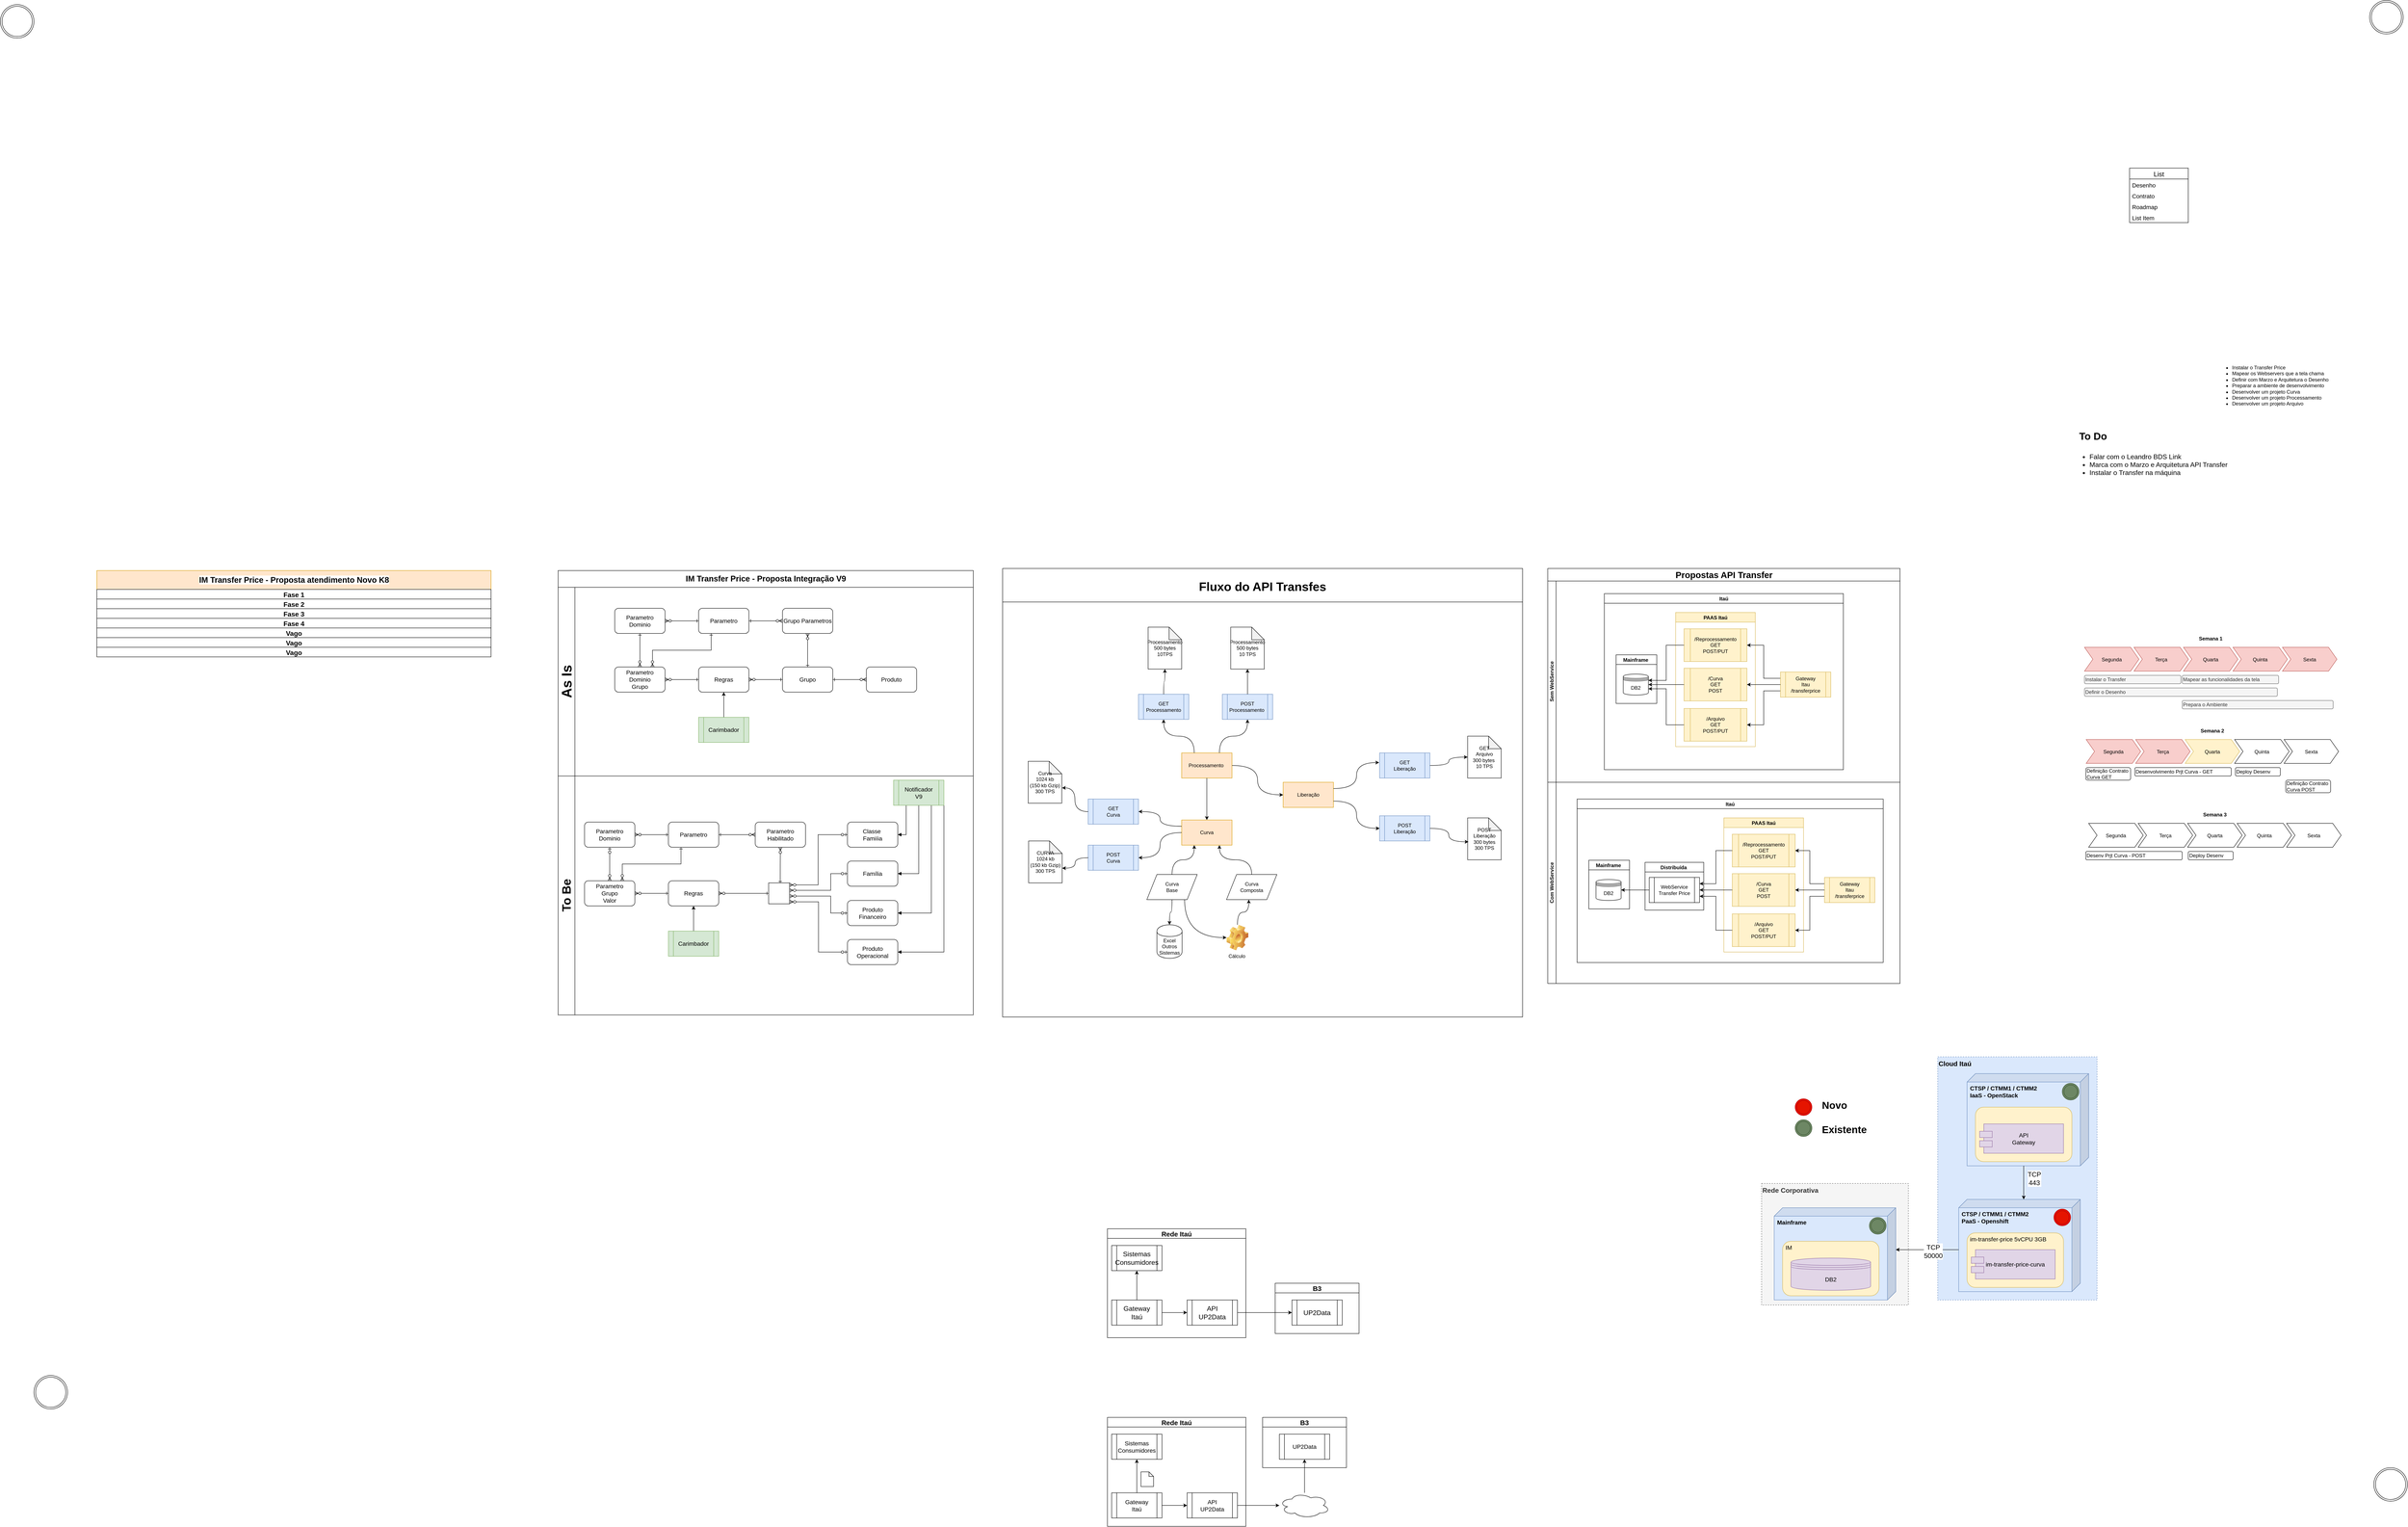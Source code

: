 <mxfile version="13.5.1" type="device"><diagram id="qxXj5DrUBGIvJtIGOTiP" name="Page-1"><mxGraphModel dx="5824" dy="1164" grid="1" gridSize="10" guides="1" tooltips="1" connect="1" arrows="1" fold="1" page="1" pageScale="1" pageWidth="827" pageHeight="1169" math="0" shadow="0"><root><mxCell id="0"/><mxCell id="1" parent="0"/><mxCell id="TB-WbyYT-tjFsOPEsxmc-589" value="Rede Corporativa" style="rounded=0;whiteSpace=wrap;html=1;shadow=0;dashed=1;sketch=0;fontSize=16;align=left;verticalAlign=top;fillColor=#f5f5f5;strokeColor=#666666;fontColor=#333333;fontStyle=1" vertex="1" parent="1"><mxGeometry x="100" y="2862" width="350" height="290" as="geometry"/></mxCell><mxCell id="TB-WbyYT-tjFsOPEsxmc-603" value="Cloud Itaú&amp;nbsp;" style="rounded=0;whiteSpace=wrap;html=1;shadow=0;dashed=1;sketch=0;fontSize=16;align=left;verticalAlign=top;fillColor=#dae8fc;strokeColor=#6c8ebf;fontStyle=1" vertex="1" parent="1"><mxGeometry x="520" y="2560" width="380" height="580" as="geometry"/></mxCell><mxCell id="TB-WbyYT-tjFsOPEsxmc-223" value="To Do" style="text;strokeColor=none;fillColor=none;html=1;fontSize=24;fontStyle=1;verticalAlign=middle;align=center;shadow=0;sketch=0;" vertex="1" parent="1"><mxGeometry x="840" y="1060" width="100" height="40" as="geometry"/></mxCell><mxCell id="TB-WbyYT-tjFsOPEsxmc-224" value="&lt;ul&gt;&lt;li&gt;Falar com o Leandro BDS Link&lt;/li&gt;&lt;li&gt;Marca com o Marzo e Arquitetura API Transfer&lt;/li&gt;&lt;li&gt;Instalar o Transfer na máquina&amp;nbsp;&lt;/li&gt;&lt;/ul&gt;" style="text;strokeColor=none;fillColor=none;html=1;whiteSpace=wrap;verticalAlign=middle;overflow=hidden;shadow=0;sketch=0;fontSize=16;align=left;" vertex="1" parent="1"><mxGeometry x="840" y="1100" width="380" height="80" as="geometry"/></mxCell><mxCell id="TB-WbyYT-tjFsOPEsxmc-453" value="&lt;ul&gt;&lt;li&gt;Instalar o Transfer Price&lt;/li&gt;&lt;li&gt;Mapear os Webservers que a tela chama&lt;/li&gt;&lt;li&gt;Definir com Marzo e Arquitetura o Desenho&lt;/li&gt;&lt;li&gt;Preparar a ambiente de desenvolvimento&amp;nbsp;&lt;/li&gt;&lt;li&gt;Desenvolver um projeto Curva&amp;nbsp;&lt;/li&gt;&lt;li&gt;Desenvolver um projeto Processamento&lt;/li&gt;&lt;li&gt;Desenvolver um projeto Arquivo&lt;/li&gt;&lt;/ul&gt;" style="text;strokeColor=none;fillColor=none;html=1;whiteSpace=wrap;verticalAlign=top;overflow=hidden;shadow=0;sketch=0;fontSize=12;align=left;" vertex="1" parent="1"><mxGeometry x="1180" y="890" width="427" height="180" as="geometry"/></mxCell><mxCell id="TB-WbyYT-tjFsOPEsxmc-465" value="Instalar o Transfer" style="rounded=1;whiteSpace=wrap;html=1;shadow=0;sketch=0;fontSize=12;align=left;fillColor=#f5f5f5;strokeColor=#666666;fontColor=#333333;" vertex="1" parent="1"><mxGeometry x="870" y="1650" width="230" height="20" as="geometry"/></mxCell><mxCell id="TB-WbyYT-tjFsOPEsxmc-466" value="Mapear as funcionalidades da tela" style="rounded=1;whiteSpace=wrap;html=1;shadow=0;sketch=0;fontSize=12;align=left;fillColor=#f5f5f5;strokeColor=#666666;fontColor=#333333;" vertex="1" parent="1"><mxGeometry x="1103" y="1650" width="230" height="20" as="geometry"/></mxCell><mxCell id="TB-WbyYT-tjFsOPEsxmc-467" value="Definir o Desenho" style="rounded=1;whiteSpace=wrap;html=1;shadow=0;sketch=0;fontSize=12;align=left;fillColor=#f5f5f5;strokeColor=#666666;fontColor=#333333;" vertex="1" parent="1"><mxGeometry x="870" y="1680" width="460" height="20" as="geometry"/></mxCell><mxCell id="TB-WbyYT-tjFsOPEsxmc-468" value="Prepara o Ambiente" style="rounded=1;whiteSpace=wrap;html=1;shadow=0;sketch=0;fontSize=12;align=left;fillColor=#f5f5f5;strokeColor=#666666;fontColor=#333333;" vertex="1" parent="1"><mxGeometry x="1103" y="1710" width="360" height="20" as="geometry"/></mxCell><mxCell id="TB-WbyYT-tjFsOPEsxmc-476" value="Desenvolvimento Prjt Curva - GET" style="rounded=1;whiteSpace=wrap;html=1;shadow=0;sketch=0;fontSize=12;align=left;" vertex="1" parent="1"><mxGeometry x="990" y="1870" width="230" height="20" as="geometry"/></mxCell><mxCell id="TB-WbyYT-tjFsOPEsxmc-477" value="Deploy Desenv" style="rounded=1;whiteSpace=wrap;html=1;shadow=0;sketch=0;fontSize=12;align=left;" vertex="1" parent="1"><mxGeometry x="1230" y="1870" width="107" height="20" as="geometry"/></mxCell><mxCell id="TB-WbyYT-tjFsOPEsxmc-478" value="Desenv Prjt Curva - POST" style="rounded=1;whiteSpace=wrap;html=1;shadow=0;sketch=0;fontSize=12;align=left;" vertex="1" parent="1"><mxGeometry x="873" y="2070" width="230" height="20" as="geometry"/></mxCell><mxCell id="TB-WbyYT-tjFsOPEsxmc-479" value="Definição Contrato&lt;br&gt;Curva GET" style="rounded=1;whiteSpace=wrap;html=1;shadow=0;sketch=0;fontSize=12;align=left;" vertex="1" parent="1"><mxGeometry x="873" y="1870" width="107" height="30" as="geometry"/></mxCell><mxCell id="TB-WbyYT-tjFsOPEsxmc-481" value="Definição Contrato&lt;br&gt;Curva POST" style="rounded=1;whiteSpace=wrap;html=1;shadow=0;sketch=0;fontSize=12;align=left;" vertex="1" parent="1"><mxGeometry x="1350" y="1900" width="107" height="30" as="geometry"/></mxCell><mxCell id="TB-WbyYT-tjFsOPEsxmc-488" value="Deploy Desenv" style="rounded=1;whiteSpace=wrap;html=1;shadow=0;sketch=0;fontSize=12;align=left;" vertex="1" parent="1"><mxGeometry x="1117.5" y="2070" width="107" height="20" as="geometry"/></mxCell><mxCell id="TB-WbyYT-tjFsOPEsxmc-6" value="List" style="swimlane;fontStyle=0;childLayout=stackLayout;horizontal=1;startSize=26;fillColor=none;horizontalStack=0;resizeParent=1;resizeParentMax=0;resizeLast=0;collapsible=1;marginBottom=0;fontSize=16;" vertex="1" parent="1"><mxGeometry x="977.5" y="440" width="140" height="130" as="geometry"/></mxCell><mxCell id="TB-WbyYT-tjFsOPEsxmc-7" value="Desenho" style="text;strokeColor=none;fillColor=none;align=left;verticalAlign=top;spacingLeft=4;spacingRight=4;overflow=hidden;rotatable=0;points=[[0,0.5],[1,0.5]];portConstraint=eastwest;fontSize=14;" vertex="1" parent="TB-WbyYT-tjFsOPEsxmc-6"><mxGeometry y="26" width="140" height="26" as="geometry"/></mxCell><mxCell id="TB-WbyYT-tjFsOPEsxmc-8" value="Contrato" style="text;strokeColor=none;fillColor=none;align=left;verticalAlign=top;spacingLeft=4;spacingRight=4;overflow=hidden;rotatable=0;points=[[0,0.5],[1,0.5]];portConstraint=eastwest;fontSize=14;" vertex="1" parent="TB-WbyYT-tjFsOPEsxmc-6"><mxGeometry y="52" width="140" height="26" as="geometry"/></mxCell><mxCell id="TB-WbyYT-tjFsOPEsxmc-9" value="Roadmap" style="text;strokeColor=none;fillColor=none;align=left;verticalAlign=top;spacingLeft=4;spacingRight=4;overflow=hidden;rotatable=0;points=[[0,0.5],[1,0.5]];portConstraint=eastwest;fontSize=14;" vertex="1" parent="TB-WbyYT-tjFsOPEsxmc-6"><mxGeometry y="78" width="140" height="26" as="geometry"/></mxCell><mxCell id="TB-WbyYT-tjFsOPEsxmc-10" value="List Item" style="text;align=left;verticalAlign=top;spacingLeft=4;spacingRight=4;overflow=hidden;rotatable=0;points=[[0,0.5],[1,0.5]];portConstraint=eastwest;sketch=0;shadow=0;fontSize=14;" vertex="1" parent="TB-WbyYT-tjFsOPEsxmc-6"><mxGeometry y="104" width="140" height="26" as="geometry"/></mxCell><mxCell id="TB-WbyYT-tjFsOPEsxmc-545" value="Propostas API Transfer" style="swimlane;html=1;childLayout=stackLayout;resizeParent=1;resizeParentMax=0;horizontal=1;startSize=30;horizontalStack=0;shadow=0;sketch=0;fontSize=21;align=center;" vertex="1" parent="1"><mxGeometry x="-410" y="1395" width="840" height="990" as="geometry"/></mxCell><mxCell id="TB-WbyYT-tjFsOPEsxmc-547" value="Sem WebService" style="swimlane;html=1;startSize=20;horizontal=0;" vertex="1" parent="TB-WbyYT-tjFsOPEsxmc-545"><mxGeometry y="30" width="840" height="480" as="geometry"><mxRectangle y="30" width="840" height="20" as="alternateBounds"/></mxGeometry></mxCell><mxCell id="TB-WbyYT-tjFsOPEsxmc-550" value="Itaú" style="swimlane;" vertex="1" parent="TB-WbyYT-tjFsOPEsxmc-547"><mxGeometry x="135" y="30" width="570" height="420" as="geometry"><mxRectangle x="90" y="270" width="50" height="23" as="alternateBounds"/></mxGeometry></mxCell><mxCell id="TB-WbyYT-tjFsOPEsxmc-551" value="PAAS Itaú" style="swimlane;fillColor=#fff2cc;strokeColor=#d6b656;" vertex="1" parent="TB-WbyYT-tjFsOPEsxmc-550"><mxGeometry x="170" y="45" width="190" height="320" as="geometry"/></mxCell><mxCell id="TB-WbyYT-tjFsOPEsxmc-552" value="/Reprocessamento&lt;br&gt;GET&lt;br&gt;POST/PUT" style="shape=process;whiteSpace=wrap;html=1;backgroundOutline=1;fillColor=#fff2cc;strokeColor=#d6b656;" vertex="1" parent="TB-WbyYT-tjFsOPEsxmc-551"><mxGeometry x="20" y="39" width="150" height="78" as="geometry"/></mxCell><mxCell id="TB-WbyYT-tjFsOPEsxmc-553" value="/Curva&lt;br&gt;GET&lt;br&gt;POST" style="shape=process;whiteSpace=wrap;html=1;backgroundOutline=1;fillColor=#fff2cc;strokeColor=#d6b656;" vertex="1" parent="TB-WbyYT-tjFsOPEsxmc-551"><mxGeometry x="20" y="133" width="150" height="78" as="geometry"/></mxCell><mxCell id="TB-WbyYT-tjFsOPEsxmc-554" value="/Arquivo&lt;br&gt;GET&lt;br&gt;POST/PUT" style="shape=process;whiteSpace=wrap;html=1;backgroundOutline=1;fillColor=#fff2cc;strokeColor=#d6b656;" vertex="1" parent="TB-WbyYT-tjFsOPEsxmc-551"><mxGeometry x="20" y="229" width="150" height="78" as="geometry"/></mxCell><mxCell id="TB-WbyYT-tjFsOPEsxmc-555" value="Mainframe " style="swimlane;" vertex="1" parent="TB-WbyYT-tjFsOPEsxmc-550"><mxGeometry x="28" y="146" width="97" height="116" as="geometry"/></mxCell><mxCell id="TB-WbyYT-tjFsOPEsxmc-556" value="DB2" style="shape=datastore;whiteSpace=wrap;html=1;" vertex="1" parent="TB-WbyYT-tjFsOPEsxmc-555"><mxGeometry x="17" y="46" width="60" height="50" as="geometry"/></mxCell><mxCell id="TB-WbyYT-tjFsOPEsxmc-557" style="edgeStyle=orthogonalEdgeStyle;rounded=0;orthogonalLoop=1;jettySize=auto;html=1;exitX=0;exitY=0.25;exitDx=0;exitDy=0;entryX=1;entryY=0.5;entryDx=0;entryDy=0;fontSize=12;" edge="1" parent="TB-WbyYT-tjFsOPEsxmc-550" source="TB-WbyYT-tjFsOPEsxmc-559" target="TB-WbyYT-tjFsOPEsxmc-552"><mxGeometry relative="1" as="geometry"/></mxCell><mxCell id="TB-WbyYT-tjFsOPEsxmc-558" style="edgeStyle=orthogonalEdgeStyle;rounded=0;orthogonalLoop=1;jettySize=auto;html=1;exitX=0;exitY=0.75;exitDx=0;exitDy=0;entryX=1;entryY=0.5;entryDx=0;entryDy=0;fontSize=12;" edge="1" parent="TB-WbyYT-tjFsOPEsxmc-550" source="TB-WbyYT-tjFsOPEsxmc-559" target="TB-WbyYT-tjFsOPEsxmc-554"><mxGeometry relative="1" as="geometry"/></mxCell><mxCell id="TB-WbyYT-tjFsOPEsxmc-559" value="Gateway &lt;br&gt;Itau&lt;br&gt;/transferprice" style="shape=process;whiteSpace=wrap;html=1;backgroundOutline=1;fillColor=#fff2cc;strokeColor=#d6b656;" vertex="1" parent="TB-WbyYT-tjFsOPEsxmc-550"><mxGeometry x="420" y="187" width="120" height="60" as="geometry"/></mxCell><mxCell id="TB-WbyYT-tjFsOPEsxmc-560" style="edgeStyle=orthogonalEdgeStyle;rounded=0;orthogonalLoop=1;jettySize=auto;html=1;exitX=0;exitY=0.5;exitDx=0;exitDy=0;entryX=1;entryY=0.5;entryDx=0;entryDy=0;" edge="1" parent="TB-WbyYT-tjFsOPEsxmc-550" source="TB-WbyYT-tjFsOPEsxmc-559" target="TB-WbyYT-tjFsOPEsxmc-553"><mxGeometry relative="1" as="geometry"/></mxCell><mxCell id="TB-WbyYT-tjFsOPEsxmc-561" style="edgeStyle=orthogonalEdgeStyle;rounded=0;orthogonalLoop=1;jettySize=auto;html=1;exitX=0;exitY=0.5;exitDx=0;exitDy=0;entryX=1;entryY=0.3;entryDx=0;entryDy=0;fontSize=12;" edge="1" parent="TB-WbyYT-tjFsOPEsxmc-550" source="TB-WbyYT-tjFsOPEsxmc-552" target="TB-WbyYT-tjFsOPEsxmc-556"><mxGeometry relative="1" as="geometry"/></mxCell><mxCell id="TB-WbyYT-tjFsOPEsxmc-562" style="edgeStyle=orthogonalEdgeStyle;rounded=0;orthogonalLoop=1;jettySize=auto;html=1;exitX=0;exitY=0.5;exitDx=0;exitDy=0;entryX=1;entryY=0.5;entryDx=0;entryDy=0;fontSize=12;" edge="1" parent="TB-WbyYT-tjFsOPEsxmc-550" source="TB-WbyYT-tjFsOPEsxmc-553" target="TB-WbyYT-tjFsOPEsxmc-556"><mxGeometry relative="1" as="geometry"/></mxCell><mxCell id="TB-WbyYT-tjFsOPEsxmc-563" style="edgeStyle=orthogonalEdgeStyle;rounded=0;orthogonalLoop=1;jettySize=auto;html=1;exitX=0;exitY=0.5;exitDx=0;exitDy=0;entryX=1;entryY=0.7;entryDx=0;entryDy=0;fontSize=12;" edge="1" parent="TB-WbyYT-tjFsOPEsxmc-550" source="TB-WbyYT-tjFsOPEsxmc-554" target="TB-WbyYT-tjFsOPEsxmc-556"><mxGeometry relative="1" as="geometry"/></mxCell><mxCell id="TB-WbyYT-tjFsOPEsxmc-548" value="Com WebService" style="swimlane;html=1;startSize=20;horizontal=0;" vertex="1" parent="TB-WbyYT-tjFsOPEsxmc-545"><mxGeometry y="510" width="840" height="480" as="geometry"/></mxCell><mxCell id="V8Vh7S_XapaVbMAvemUo-124" value="Itaú" style="swimlane;" parent="TB-WbyYT-tjFsOPEsxmc-548" vertex="1"><mxGeometry x="70" y="40" width="730" height="390" as="geometry"><mxRectangle x="90" y="270" width="50" height="23" as="alternateBounds"/></mxGeometry></mxCell><mxCell id="V8Vh7S_XapaVbMAvemUo-125" value="PAAS Itaú" style="swimlane;fillColor=#fff2cc;strokeColor=#d6b656;" parent="V8Vh7S_XapaVbMAvemUo-124" vertex="1"><mxGeometry x="350" y="45" width="190" height="320" as="geometry"/></mxCell><mxCell id="V8Vh7S_XapaVbMAvemUo-126" value="/Reprocessamento&lt;br&gt;GET&lt;br&gt;POST/PUT" style="shape=process;whiteSpace=wrap;html=1;backgroundOutline=1;fillColor=#fff2cc;strokeColor=#d6b656;" parent="V8Vh7S_XapaVbMAvemUo-125" vertex="1"><mxGeometry x="20" y="39" width="150" height="78" as="geometry"/></mxCell><mxCell id="V8Vh7S_XapaVbMAvemUo-127" value="/Curva&lt;br&gt;GET&lt;br&gt;POST" style="shape=process;whiteSpace=wrap;html=1;backgroundOutline=1;fillColor=#fff2cc;strokeColor=#d6b656;" parent="V8Vh7S_XapaVbMAvemUo-125" vertex="1"><mxGeometry x="20" y="133" width="150" height="78" as="geometry"/></mxCell><mxCell id="V8Vh7S_XapaVbMAvemUo-128" value="/Arquivo&lt;br&gt;GET&lt;br&gt;POST/PUT" style="shape=process;whiteSpace=wrap;html=1;backgroundOutline=1;fillColor=#fff2cc;strokeColor=#d6b656;" parent="V8Vh7S_XapaVbMAvemUo-125" vertex="1"><mxGeometry x="20" y="229" width="150" height="78" as="geometry"/></mxCell><mxCell id="V8Vh7S_XapaVbMAvemUo-129" value="Mainframe " style="swimlane;" parent="V8Vh7S_XapaVbMAvemUo-124" vertex="1"><mxGeometry x="28" y="146" width="97" height="116" as="geometry"/></mxCell><mxCell id="V8Vh7S_XapaVbMAvemUo-130" value="DB2" style="shape=datastore;whiteSpace=wrap;html=1;" parent="V8Vh7S_XapaVbMAvemUo-129" vertex="1"><mxGeometry x="17" y="46" width="60" height="50" as="geometry"/></mxCell><mxCell id="V8Vh7S_XapaVbMAvemUo-131" style="edgeStyle=orthogonalEdgeStyle;rounded=0;orthogonalLoop=1;jettySize=auto;html=1;exitX=0;exitY=0.25;exitDx=0;exitDy=0;entryX=1;entryY=0.5;entryDx=0;entryDy=0;fontSize=12;" parent="V8Vh7S_XapaVbMAvemUo-124" source="V8Vh7S_XapaVbMAvemUo-133" target="V8Vh7S_XapaVbMAvemUo-126" edge="1"><mxGeometry relative="1" as="geometry"/></mxCell><mxCell id="V8Vh7S_XapaVbMAvemUo-132" style="edgeStyle=orthogonalEdgeStyle;rounded=0;orthogonalLoop=1;jettySize=auto;html=1;exitX=0;exitY=0.75;exitDx=0;exitDy=0;entryX=1;entryY=0.5;entryDx=0;entryDy=0;fontSize=12;" parent="V8Vh7S_XapaVbMAvemUo-124" source="V8Vh7S_XapaVbMAvemUo-133" target="V8Vh7S_XapaVbMAvemUo-128" edge="1"><mxGeometry relative="1" as="geometry"/></mxCell><mxCell id="V8Vh7S_XapaVbMAvemUo-133" value="Gateway &lt;br&gt;Itau&lt;br&gt;/transferprice" style="shape=process;whiteSpace=wrap;html=1;backgroundOutline=1;fillColor=#fff2cc;strokeColor=#d6b656;" parent="V8Vh7S_XapaVbMAvemUo-124" vertex="1"><mxGeometry x="590" y="187" width="120" height="60" as="geometry"/></mxCell><mxCell id="V8Vh7S_XapaVbMAvemUo-134" style="edgeStyle=orthogonalEdgeStyle;rounded=0;orthogonalLoop=1;jettySize=auto;html=1;exitX=0;exitY=0.5;exitDx=0;exitDy=0;entryX=1;entryY=0.5;entryDx=0;entryDy=0;" parent="V8Vh7S_XapaVbMAvemUo-124" source="V8Vh7S_XapaVbMAvemUo-133" target="V8Vh7S_XapaVbMAvemUo-127" edge="1"><mxGeometry relative="1" as="geometry"/></mxCell><mxCell id="V8Vh7S_XapaVbMAvemUo-138" value="Distribuída " style="swimlane;" parent="V8Vh7S_XapaVbMAvemUo-124" vertex="1"><mxGeometry x="162" y="151" width="140" height="114" as="geometry"/></mxCell><mxCell id="V8Vh7S_XapaVbMAvemUo-140" value="WebService&lt;br&gt;Transfer Price" style="shape=process;whiteSpace=wrap;html=1;backgroundOutline=1;fontSize=12;" parent="V8Vh7S_XapaVbMAvemUo-138" vertex="1"><mxGeometry x="10" y="36" width="120" height="60" as="geometry"/></mxCell><mxCell id="V8Vh7S_XapaVbMAvemUo-141" style="edgeStyle=orthogonalEdgeStyle;rounded=0;orthogonalLoop=1;jettySize=auto;html=1;exitX=0;exitY=0.5;exitDx=0;exitDy=0;entryX=1;entryY=0.5;entryDx=0;entryDy=0;fontSize=12;" parent="V8Vh7S_XapaVbMAvemUo-124" source="V8Vh7S_XapaVbMAvemUo-140" target="V8Vh7S_XapaVbMAvemUo-130" edge="1"><mxGeometry relative="1" as="geometry"/></mxCell><mxCell id="V8Vh7S_XapaVbMAvemUo-142" style="edgeStyle=orthogonalEdgeStyle;rounded=0;orthogonalLoop=1;jettySize=auto;html=1;exitX=0;exitY=0.5;exitDx=0;exitDy=0;entryX=1;entryY=0.25;entryDx=0;entryDy=0;fontSize=12;" parent="V8Vh7S_XapaVbMAvemUo-124" source="V8Vh7S_XapaVbMAvemUo-126" target="V8Vh7S_XapaVbMAvemUo-140" edge="1"><mxGeometry relative="1" as="geometry"/></mxCell><mxCell id="V8Vh7S_XapaVbMAvemUo-143" style="edgeStyle=orthogonalEdgeStyle;rounded=0;orthogonalLoop=1;jettySize=auto;html=1;exitX=0;exitY=0.5;exitDx=0;exitDy=0;fontSize=12;" parent="V8Vh7S_XapaVbMAvemUo-124" source="V8Vh7S_XapaVbMAvemUo-127" target="V8Vh7S_XapaVbMAvemUo-140" edge="1"><mxGeometry relative="1" as="geometry"/></mxCell><mxCell id="V8Vh7S_XapaVbMAvemUo-144" style="edgeStyle=orthogonalEdgeStyle;rounded=0;orthogonalLoop=1;jettySize=auto;html=1;exitX=0;exitY=0.5;exitDx=0;exitDy=0;entryX=1;entryY=0.75;entryDx=0;entryDy=0;fontSize=12;" parent="V8Vh7S_XapaVbMAvemUo-124" source="V8Vh7S_XapaVbMAvemUo-128" target="V8Vh7S_XapaVbMAvemUo-140" edge="1"><mxGeometry relative="1" as="geometry"/></mxCell><mxCell id="TB-WbyYT-tjFsOPEsxmc-538" value="" style="ellipse;shape=doubleEllipse;whiteSpace=wrap;html=1;aspect=fixed;shadow=0;sketch=0;fontSize=12;align=center;" vertex="1" parent="1"><mxGeometry x="-4020" y="3320" width="80" height="80" as="geometry"/></mxCell><mxCell id="TB-WbyYT-tjFsOPEsxmc-541" value="" style="ellipse;shape=doubleEllipse;whiteSpace=wrap;html=1;aspect=fixed;shadow=0;sketch=0;fontSize=12;align=center;" vertex="1" parent="1"><mxGeometry x="1550" y="40" width="80" height="80" as="geometry"/></mxCell><mxCell id="TB-WbyYT-tjFsOPEsxmc-542" value="" style="ellipse;shape=doubleEllipse;whiteSpace=wrap;html=1;aspect=fixed;shadow=0;sketch=0;fontSize=12;align=center;" vertex="1" parent="1"><mxGeometry x="-4100" y="50" width="80" height="80" as="geometry"/></mxCell><mxCell id="TB-WbyYT-tjFsOPEsxmc-39" value="&lt;span style=&quot;font-size: 19px ; background-color: rgb(255 , 255 , 255)&quot;&gt;IM Transfer Price - Proposta atendimento Novo K8&lt;/span&gt;" style="swimlane;html=1;childLayout=stackLayout;resizeParent=1;resizeParentMax=0;horizontal=1;startSize=45;horizontalStack=0;shadow=0;sketch=0;fontSize=14;verticalAlign=middle;align=center;fillColor=#ffe6cc;strokeColor=#d79b00;" vertex="1" parent="1"><mxGeometry x="-3870" y="1400" width="940" height="206" as="geometry"/></mxCell><mxCell id="TB-WbyYT-tjFsOPEsxmc-94" value="Fase 1" style="swimlane;shadow=0;sketch=0;fontSize=16;align=center;startSize=23;" vertex="1" collapsed="1" parent="TB-WbyYT-tjFsOPEsxmc-39"><mxGeometry y="45" width="940" height="23" as="geometry"><mxRectangle y="45" width="940" height="405" as="alternateBounds"/></mxGeometry></mxCell><mxCell id="TB-WbyYT-tjFsOPEsxmc-106" value="AWS Itaú " style="swimlane;startSize=23;" vertex="1" parent="TB-WbyYT-tjFsOPEsxmc-94"><mxGeometry x="500" y="85" width="410" height="205" as="geometry"/></mxCell><mxCell id="TB-WbyYT-tjFsOPEsxmc-95" style="edgeStyle=orthogonalEdgeStyle;rounded=0;orthogonalLoop=1;jettySize=auto;html=1;exitX=0;exitY=0.25;exitDx=0;exitDy=0;entryX=1;entryY=0.5;entryDx=0;entryDy=0;entryPerimeter=0;" edge="1" source="TB-WbyYT-tjFsOPEsxmc-107" target="TB-WbyYT-tjFsOPEsxmc-115" parent="TB-WbyYT-tjFsOPEsxmc-106"><mxGeometry relative="1" as="geometry"><mxPoint x="175" y="215" as="targetPoint"/></mxGeometry></mxCell><mxCell id="TB-WbyYT-tjFsOPEsxmc-116" value="K8" style="swimlane;shadow=0;sketch=0;fontSize=16;align=center;" vertex="1" parent="TB-WbyYT-tjFsOPEsxmc-106"><mxGeometry x="200" y="51" width="200" height="103" as="geometry"/></mxCell><mxCell id="TB-WbyYT-tjFsOPEsxmc-107" value="Novo K8" style="shape=process;whiteSpace=wrap;html=1;backgroundOutline=1;" vertex="1" parent="TB-WbyYT-tjFsOPEsxmc-116"><mxGeometry x="40" y="35.5" width="120" height="60" as="geometry"/></mxCell><mxCell id="TB-WbyYT-tjFsOPEsxmc-112" value="IM" style="swimlane;shadow=0;sketch=0;fontSize=16;align=center;fillColor=#fff2cc;strokeColor=#d6b656;" vertex="1" parent="TB-WbyYT-tjFsOPEsxmc-106"><mxGeometry x="10" y="37" width="160" height="143" as="geometry"/></mxCell><mxCell id="TB-WbyYT-tjFsOPEsxmc-115" value="Carimbo&lt;br&gt;In" style="strokeWidth=2;html=1;shape=mxgraph.flowchart.direct_data;whiteSpace=wrap;shadow=0;sketch=0;fontSize=12;align=center;fillColor=#fff2cc;strokeColor=#d6b656;" vertex="1" parent="TB-WbyYT-tjFsOPEsxmc-112"><mxGeometry x="47.5" y="34" width="65" height="35" as="geometry"/></mxCell><mxCell id="TB-WbyYT-tjFsOPEsxmc-378" value="Carimbo&lt;br&gt;Out" style="strokeWidth=2;html=1;shape=mxgraph.flowchart.direct_data;whiteSpace=wrap;shadow=0;sketch=0;fontSize=12;align=center;fillColor=#fff2cc;strokeColor=#d6b656;" vertex="1" parent="TB-WbyYT-tjFsOPEsxmc-112"><mxGeometry x="47.5" y="82.5" width="65" height="35" as="geometry"/></mxCell><mxCell id="TB-WbyYT-tjFsOPEsxmc-379" style="edgeStyle=orthogonalEdgeStyle;rounded=0;jumpStyle=arc;jumpSize=11;orthogonalLoop=1;jettySize=auto;html=1;exitX=0;exitY=0.75;exitDx=0;exitDy=0;entryX=1;entryY=0.5;entryDx=0;entryDy=0;entryPerimeter=0;startArrow=none;startFill=0;endArrow=classic;endFill=1;fontSize=12;" edge="1" parent="TB-WbyYT-tjFsOPEsxmc-106" source="TB-WbyYT-tjFsOPEsxmc-107" target="TB-WbyYT-tjFsOPEsxmc-378"><mxGeometry relative="1" as="geometry"/></mxCell><mxCell id="TB-WbyYT-tjFsOPEsxmc-96" value="Itaú" style="swimlane;" vertex="1" parent="TB-WbyYT-tjFsOPEsxmc-94"><mxGeometry x="70" y="85" width="370" height="255" as="geometry"><mxRectangle x="90" y="270" width="50" height="23" as="alternateBounds"/></mxGeometry></mxCell><mxCell id="TB-WbyYT-tjFsOPEsxmc-104" style="edgeStyle=orthogonalEdgeStyle;rounded=0;orthogonalLoop=1;jettySize=auto;html=1;exitX=0;exitY=0.5;exitDx=0;exitDy=0;entryX=1;entryY=0.5;entryDx=0;entryDy=0;" edge="1" parent="TB-WbyYT-tjFsOPEsxmc-96" source="TB-WbyYT-tjFsOPEsxmc-99" target="TB-WbyYT-tjFsOPEsxmc-136"><mxGeometry relative="1" as="geometry"><mxPoint x="150" y="185" as="targetPoint"/></mxGeometry></mxCell><mxCell id="TB-WbyYT-tjFsOPEsxmc-134" value="Mainframe " style="swimlane;" vertex="1" parent="TB-WbyYT-tjFsOPEsxmc-96"><mxGeometry x="10" y="37.5" width="160" height="190" as="geometry"/></mxCell><mxCell id="TB-WbyYT-tjFsOPEsxmc-135" style="edgeStyle=orthogonalEdgeStyle;rounded=0;orthogonalLoop=1;jettySize=auto;html=1;exitX=0.5;exitY=1;exitDx=0;exitDy=0;entryX=0.5;entryY=0;entryDx=0;entryDy=0;fontSize=19;" edge="1" parent="TB-WbyYT-tjFsOPEsxmc-134" source="TB-WbyYT-tjFsOPEsxmc-136" target="TB-WbyYT-tjFsOPEsxmc-137"><mxGeometry relative="1" as="geometry"/></mxCell><mxCell id="TB-WbyYT-tjFsOPEsxmc-136" value="$IMX9&lt;br&gt;$IM00X9" style="shape=process;whiteSpace=wrap;html=1;backgroundOutline=1;fontSize=19;" vertex="1" parent="TB-WbyYT-tjFsOPEsxmc-134"><mxGeometry x="20" y="35" width="120" height="60" as="geometry"/></mxCell><mxCell id="TB-WbyYT-tjFsOPEsxmc-137" value="DB2" style="shape=datastore;whiteSpace=wrap;html=1;" vertex="1" parent="TB-WbyYT-tjFsOPEsxmc-134"><mxGeometry x="50" y="125" width="60" height="50" as="geometry"/></mxCell><mxCell id="TB-WbyYT-tjFsOPEsxmc-98" value="PAAS Itaú" style="swimlane;fillColor=#fff2cc;strokeColor=#d6b656;" vertex="1" parent="TB-WbyYT-tjFsOPEsxmc-96"><mxGeometry x="190" y="40" width="160" height="100" as="geometry"/></mxCell><mxCell id="TB-WbyYT-tjFsOPEsxmc-99" value="/TransferPrice&lt;br&gt;/Carimbador" style="shape=process;whiteSpace=wrap;html=1;backgroundOutline=1;fillColor=#fff2cc;strokeColor=#d6b656;" vertex="1" parent="TB-WbyYT-tjFsOPEsxmc-98"><mxGeometry x="20" y="32.5" width="120" height="60" as="geometry"/></mxCell><mxCell id="TB-WbyYT-tjFsOPEsxmc-533" value="cache" style="shape=datastore;whiteSpace=wrap;html=1;fillColor=#fff2cc;strokeColor=#d6b656;" vertex="1" parent="TB-WbyYT-tjFsOPEsxmc-96"><mxGeometry x="240" y="170" width="60" height="50" as="geometry"/></mxCell><mxCell id="TB-WbyYT-tjFsOPEsxmc-534" style="edgeStyle=orthogonalEdgeStyle;curved=1;jumpStyle=arc;jumpSize=11;orthogonalLoop=1;jettySize=auto;html=1;exitX=0.5;exitY=1;exitDx=0;exitDy=0;entryX=0.5;entryY=0;entryDx=0;entryDy=0;startArrow=none;startFill=0;endArrow=classic;endFill=1;fontSize=12;" edge="1" parent="TB-WbyYT-tjFsOPEsxmc-96" source="TB-WbyYT-tjFsOPEsxmc-99" target="TB-WbyYT-tjFsOPEsxmc-533"><mxGeometry relative="1" as="geometry"/></mxCell><mxCell id="TB-WbyYT-tjFsOPEsxmc-118" style="edgeStyle=orthogonalEdgeStyle;rounded=0;orthogonalLoop=1;jettySize=auto;html=1;exitX=1;exitY=0.25;exitDx=0;exitDy=0;entryX=0;entryY=0.5;entryDx=0;entryDy=0;entryPerimeter=0;startArrow=none;startFill=0;endArrow=classic;endFill=1;fontSize=16;" edge="1" parent="TB-WbyYT-tjFsOPEsxmc-94" source="TB-WbyYT-tjFsOPEsxmc-99" target="TB-WbyYT-tjFsOPEsxmc-115"><mxGeometry relative="1" as="geometry"/></mxCell><mxCell id="TB-WbyYT-tjFsOPEsxmc-380" style="edgeStyle=orthogonalEdgeStyle;rounded=0;jumpStyle=arc;jumpSize=11;orthogonalLoop=1;jettySize=auto;html=1;exitX=1;exitY=0.75;exitDx=0;exitDy=0;entryX=0;entryY=0.5;entryDx=0;entryDy=0;entryPerimeter=0;startArrow=none;startFill=0;endArrow=classic;endFill=1;fontSize=12;" edge="1" parent="TB-WbyYT-tjFsOPEsxmc-94" source="TB-WbyYT-tjFsOPEsxmc-99" target="TB-WbyYT-tjFsOPEsxmc-378"><mxGeometry relative="1" as="geometry"/></mxCell><mxCell id="TB-WbyYT-tjFsOPEsxmc-93" value="Fase 2" style="swimlane;shadow=0;sketch=0;fontSize=16;align=center;" vertex="1" collapsed="1" parent="TB-WbyYT-tjFsOPEsxmc-39"><mxGeometry y="68" width="940" height="23" as="geometry"><mxRectangle y="450" width="940" height="430" as="alternateBounds"/></mxGeometry></mxCell><mxCell id="TB-WbyYT-tjFsOPEsxmc-144" value="Itaú" style="swimlane;" vertex="1" parent="TB-WbyYT-tjFsOPEsxmc-93"><mxGeometry x="50" y="70" width="360" height="270" as="geometry"><mxRectangle x="90" y="270" width="50" height="23" as="alternateBounds"/></mxGeometry></mxCell><mxCell id="TB-WbyYT-tjFsOPEsxmc-150" value="PAAS Itaú" style="swimlane;" vertex="1" parent="TB-WbyYT-tjFsOPEsxmc-144"><mxGeometry x="180" y="40" width="158" height="210" as="geometry"/></mxCell><mxCell id="TB-WbyYT-tjFsOPEsxmc-153" value="/TransferPrice&lt;br&gt;/Regra" style="shape=process;whiteSpace=wrap;html=1;backgroundOutline=1;fillColor=#fff2cc;strokeColor=#d6b656;" vertex="1" parent="TB-WbyYT-tjFsOPEsxmc-150"><mxGeometry x="20" y="32.5" width="120" height="60" as="geometry"/></mxCell><mxCell id="TB-WbyYT-tjFsOPEsxmc-154" value="/TransferPrice&lt;br&gt;/Curva" style="shape=process;whiteSpace=wrap;html=1;backgroundOutline=1;fillColor=#fff2cc;strokeColor=#d6b656;" vertex="1" parent="TB-WbyYT-tjFsOPEsxmc-150"><mxGeometry x="20" y="125.0" width="120" height="60" as="geometry"/></mxCell><mxCell id="TB-WbyYT-tjFsOPEsxmc-161" value="Mainframe " style="swimlane;" vertex="1" parent="TB-WbyYT-tjFsOPEsxmc-144"><mxGeometry x="10" y="40" width="100" height="100" as="geometry"/></mxCell><mxCell id="TB-WbyYT-tjFsOPEsxmc-164" value="DB2" style="shape=datastore;whiteSpace=wrap;html=1;" vertex="1" parent="TB-WbyYT-tjFsOPEsxmc-161"><mxGeometry x="20" y="34" width="60" height="50" as="geometry"/></mxCell><mxCell id="TB-WbyYT-tjFsOPEsxmc-159" style="edgeStyle=orthogonalEdgeStyle;rounded=0;orthogonalLoop=1;jettySize=auto;html=1;exitX=0;exitY=0.5;exitDx=0;exitDy=0;entryX=1;entryY=0.3;entryDx=0;entryDy=0;startArrow=none;startFill=0;endArrow=classic;endFill=1;fontSize=16;" edge="1" parent="TB-WbyYT-tjFsOPEsxmc-144" source="TB-WbyYT-tjFsOPEsxmc-153" target="TB-WbyYT-tjFsOPEsxmc-164"><mxGeometry relative="1" as="geometry"><mxPoint x="110" y="135" as="targetPoint"/></mxGeometry></mxCell><mxCell id="TB-WbyYT-tjFsOPEsxmc-160" style="edgeStyle=orthogonalEdgeStyle;rounded=0;orthogonalLoop=1;jettySize=auto;html=1;exitX=0;exitY=0.5;exitDx=0;exitDy=0;entryX=1;entryY=0.7;entryDx=0;entryDy=0;startArrow=none;startFill=0;endArrow=classic;endFill=1;fontSize=16;" edge="1" parent="TB-WbyYT-tjFsOPEsxmc-144" source="TB-WbyYT-tjFsOPEsxmc-154" target="TB-WbyYT-tjFsOPEsxmc-164"><mxGeometry relative="1" as="geometry"><mxPoint x="110" y="155" as="targetPoint"/></mxGeometry></mxCell><mxCell id="TB-WbyYT-tjFsOPEsxmc-535" value="cache" style="shape=datastore;whiteSpace=wrap;html=1;" vertex="1" parent="TB-WbyYT-tjFsOPEsxmc-144"><mxGeometry x="20" y="170" width="60" height="50" as="geometry"/></mxCell><mxCell id="TB-WbyYT-tjFsOPEsxmc-536" style="edgeStyle=orthogonalEdgeStyle;jumpStyle=arc;jumpSize=11;orthogonalLoop=1;jettySize=auto;html=1;exitX=0;exitY=0.75;exitDx=0;exitDy=0;entryX=1;entryY=0.5;entryDx=0;entryDy=0;startArrow=none;startFill=0;endArrow=classic;endFill=1;fontSize=12;rounded=0;" edge="1" parent="TB-WbyYT-tjFsOPEsxmc-144" source="TB-WbyYT-tjFsOPEsxmc-154" target="TB-WbyYT-tjFsOPEsxmc-535"><mxGeometry relative="1" as="geometry"/></mxCell><mxCell id="TB-WbyYT-tjFsOPEsxmc-537" style="edgeStyle=orthogonalEdgeStyle;rounded=0;jumpStyle=arc;jumpSize=11;orthogonalLoop=1;jettySize=auto;html=1;exitX=0;exitY=0.75;exitDx=0;exitDy=0;entryX=1;entryY=0.3;entryDx=0;entryDy=0;startArrow=none;startFill=0;endArrow=classic;endFill=1;strokeColor=#000000;fontSize=12;" edge="1" parent="TB-WbyYT-tjFsOPEsxmc-144" source="TB-WbyYT-tjFsOPEsxmc-153" target="TB-WbyYT-tjFsOPEsxmc-535"><mxGeometry relative="1" as="geometry"><Array as="points"><mxPoint x="130" y="118"/><mxPoint x="130" y="185"/></Array></mxGeometry></mxCell><mxCell id="TB-WbyYT-tjFsOPEsxmc-138" value="AWS Itaú " style="swimlane;startSize=23;" vertex="1" parent="TB-WbyYT-tjFsOPEsxmc-93"><mxGeometry x="442" y="90" width="410" height="230" as="geometry"/></mxCell><mxCell id="TB-WbyYT-tjFsOPEsxmc-140" value="K8" style="swimlane;shadow=0;sketch=0;fontSize=16;align=center;" vertex="1" parent="TB-WbyYT-tjFsOPEsxmc-138"><mxGeometry x="258" y="67" width="140" height="103" as="geometry"/></mxCell><mxCell id="TB-WbyYT-tjFsOPEsxmc-141" value="Novo K8" style="shape=process;whiteSpace=wrap;html=1;backgroundOutline=1;" vertex="1" parent="TB-WbyYT-tjFsOPEsxmc-140"><mxGeometry x="10" y="31.5" width="120" height="60" as="geometry"/></mxCell><mxCell id="TB-WbyYT-tjFsOPEsxmc-142" value="IM(NovaSigla)" style="swimlane;shadow=0;sketch=0;fontSize=16;align=center;" vertex="1" parent="TB-WbyYT-tjFsOPEsxmc-138"><mxGeometry x="20" y="37" width="210" height="163" as="geometry"/></mxCell><mxCell id="TB-WbyYT-tjFsOPEsxmc-381" value="Carimbo&lt;br&gt;In" style="strokeWidth=2;html=1;shape=mxgraph.flowchart.direct_data;whiteSpace=wrap;shadow=0;sketch=0;fontSize=12;align=center;" vertex="1" parent="TB-WbyYT-tjFsOPEsxmc-142"><mxGeometry x="109" y="49.75" width="65" height="35" as="geometry"/></mxCell><mxCell id="TB-WbyYT-tjFsOPEsxmc-428" value="Carimbo&lt;br&gt;Middle" style="strokeWidth=2;html=1;shape=mxgraph.flowchart.direct_data;whiteSpace=wrap;shadow=0;sketch=0;fontSize=12;align=center;fillColor=#fff2cc;strokeColor=#d6b656;" vertex="1" parent="TB-WbyYT-tjFsOPEsxmc-142"><mxGeometry x="8" y="74" width="65" height="35" as="geometry"/></mxCell><mxCell id="TB-WbyYT-tjFsOPEsxmc-382" value="Carimbo&lt;br&gt;Out" style="strokeWidth=2;html=1;shape=mxgraph.flowchart.direct_data;whiteSpace=wrap;shadow=0;sketch=0;fontSize=12;align=center;" vertex="1" parent="TB-WbyYT-tjFsOPEsxmc-142"><mxGeometry x="109" y="98.25" width="65" height="35" as="geometry"/></mxCell><mxCell id="TB-WbyYT-tjFsOPEsxmc-426" style="edgeStyle=orthogonalEdgeStyle;rounded=0;jumpStyle=arc;jumpSize=11;orthogonalLoop=1;jettySize=auto;html=1;exitX=0;exitY=0.25;exitDx=0;exitDy=0;entryX=1;entryY=0.5;entryDx=0;entryDy=0;entryPerimeter=0;startArrow=none;startFill=0;endArrow=classic;endFill=1;fontSize=12;" edge="1" parent="TB-WbyYT-tjFsOPEsxmc-138" source="TB-WbyYT-tjFsOPEsxmc-141" target="TB-WbyYT-tjFsOPEsxmc-381"><mxGeometry relative="1" as="geometry"/></mxCell><mxCell id="TB-WbyYT-tjFsOPEsxmc-427" style="edgeStyle=orthogonalEdgeStyle;rounded=0;jumpStyle=arc;jumpSize=11;orthogonalLoop=1;jettySize=auto;html=1;exitX=0;exitY=0.75;exitDx=0;exitDy=0;entryX=1;entryY=0.5;entryDx=0;entryDy=0;entryPerimeter=0;startArrow=none;startFill=0;endArrow=classic;endFill=1;fontSize=12;" edge="1" parent="TB-WbyYT-tjFsOPEsxmc-138" source="TB-WbyYT-tjFsOPEsxmc-141" target="TB-WbyYT-tjFsOPEsxmc-382"><mxGeometry relative="1" as="geometry"/></mxCell><mxCell id="TB-WbyYT-tjFsOPEsxmc-429" style="edgeStyle=orthogonalEdgeStyle;rounded=0;jumpStyle=arc;jumpSize=11;orthogonalLoop=1;jettySize=auto;html=1;exitX=1;exitY=0.25;exitDx=0;exitDy=0;entryX=0.5;entryY=0;entryDx=0;entryDy=0;entryPerimeter=0;startArrow=none;startFill=0;endArrow=classic;endFill=1;fontSize=12;" edge="1" parent="TB-WbyYT-tjFsOPEsxmc-93" source="TB-WbyYT-tjFsOPEsxmc-153" target="TB-WbyYT-tjFsOPEsxmc-381"><mxGeometry relative="1" as="geometry"/></mxCell><mxCell id="TB-WbyYT-tjFsOPEsxmc-430" style="edgeStyle=orthogonalEdgeStyle;rounded=0;jumpStyle=arc;jumpSize=11;orthogonalLoop=1;jettySize=auto;html=1;exitX=1;exitY=0.75;exitDx=0;exitDy=0;entryX=0.5;entryY=1;entryDx=0;entryDy=0;entryPerimeter=0;startArrow=none;startFill=0;endArrow=classic;endFill=1;fontSize=12;" edge="1" parent="TB-WbyYT-tjFsOPEsxmc-93" source="TB-WbyYT-tjFsOPEsxmc-154" target="TB-WbyYT-tjFsOPEsxmc-382"><mxGeometry relative="1" as="geometry"/></mxCell><mxCell id="TB-WbyYT-tjFsOPEsxmc-431" style="edgeStyle=orthogonalEdgeStyle;rounded=0;jumpStyle=arc;jumpSize=11;orthogonalLoop=1;jettySize=auto;html=1;exitX=1;exitY=0.5;exitDx=0;exitDy=0;entryX=0.5;entryY=1;entryDx=0;entryDy=0;entryPerimeter=0;startArrow=none;startFill=0;endArrow=classic;endFill=1;fontSize=12;" edge="1" parent="TB-WbyYT-tjFsOPEsxmc-93" source="TB-WbyYT-tjFsOPEsxmc-154" target="TB-WbyYT-tjFsOPEsxmc-428"><mxGeometry relative="1" as="geometry"/></mxCell><mxCell id="TB-WbyYT-tjFsOPEsxmc-432" style="edgeStyle=orthogonalEdgeStyle;rounded=0;jumpStyle=arc;jumpSize=11;orthogonalLoop=1;jettySize=auto;html=1;exitX=1;exitY=0.5;exitDx=0;exitDy=0;entryX=0.5;entryY=0;entryDx=0;entryDy=0;entryPerimeter=0;startArrow=none;startFill=0;endArrow=classic;endFill=1;fontSize=12;" edge="1" parent="TB-WbyYT-tjFsOPEsxmc-93" source="TB-WbyYT-tjFsOPEsxmc-153" target="TB-WbyYT-tjFsOPEsxmc-428"><mxGeometry relative="1" as="geometry"/></mxCell><mxCell id="TB-WbyYT-tjFsOPEsxmc-92" value="Fase 3" style="swimlane;shadow=0;sketch=0;fontSize=16;align=center;" vertex="1" collapsed="1" parent="TB-WbyYT-tjFsOPEsxmc-39"><mxGeometry y="91" width="940" height="23" as="geometry"><mxRectangle y="880" width="940" height="440" as="alternateBounds"/></mxGeometry></mxCell><mxCell id="TB-WbyYT-tjFsOPEsxmc-166" value="AWS Itaú " style="swimlane;startSize=23;" vertex="1" parent="TB-WbyYT-tjFsOPEsxmc-92"><mxGeometry x="250" y="63" width="650" height="337" as="geometry"/></mxCell><mxCell id="TB-WbyYT-tjFsOPEsxmc-170" value="K8" style="swimlane;shadow=0;sketch=0;fontSize=16;align=center;" vertex="1" parent="TB-WbyYT-tjFsOPEsxmc-166"><mxGeometry x="490" y="128.5" width="140" height="103" as="geometry"/></mxCell><mxCell id="TB-WbyYT-tjFsOPEsxmc-171" value="Novo K8" style="shape=process;whiteSpace=wrap;html=1;backgroundOutline=1;" vertex="1" parent="TB-WbyYT-tjFsOPEsxmc-170"><mxGeometry x="10" y="31.5" width="120" height="60" as="geometry"/></mxCell><mxCell id="TB-WbyYT-tjFsOPEsxmc-400" value="IM(NovaSigla)" style="swimlane;shadow=0;sketch=0;fontSize=16;align=center;" vertex="1" parent="TB-WbyYT-tjFsOPEsxmc-166"><mxGeometry x="20" y="40" width="450" height="280" as="geometry"/></mxCell><mxCell id="TB-WbyYT-tjFsOPEsxmc-401" style="edgeStyle=orthogonalEdgeStyle;rounded=0;orthogonalLoop=1;jettySize=auto;html=1;exitX=1;exitY=0.75;exitDx=0;exitDy=0;entryX=0;entryY=0.5;entryDx=0;entryDy=0;entryPerimeter=0;startArrow=none;startFill=0;endArrow=classic;endFill=1;fontSize=12;" edge="1" parent="TB-WbyYT-tjFsOPEsxmc-400" source="TB-WbyYT-tjFsOPEsxmc-405" target="TB-WbyYT-tjFsOPEsxmc-421"><mxGeometry relative="1" as="geometry"/></mxCell><mxCell id="TB-WbyYT-tjFsOPEsxmc-402" style="edgeStyle=orthogonalEdgeStyle;rounded=0;orthogonalLoop=1;jettySize=auto;html=1;exitX=0.5;exitY=1;exitDx=0;exitDy=0;entryX=0.5;entryY=0;entryDx=0;entryDy=0;entryPerimeter=0;startArrow=none;startFill=0;endArrow=classic;endFill=1;fontSize=12;" edge="1" parent="TB-WbyYT-tjFsOPEsxmc-400" source="TB-WbyYT-tjFsOPEsxmc-405" target="TB-WbyYT-tjFsOPEsxmc-417"><mxGeometry relative="1" as="geometry"/></mxCell><mxCell id="TB-WbyYT-tjFsOPEsxmc-403" style="edgeStyle=orthogonalEdgeStyle;rounded=0;jumpStyle=sharp;jumpSize=12;orthogonalLoop=1;jettySize=auto;html=1;exitX=0;exitY=0.5;exitDx=0;exitDy=0;entryX=1;entryY=0.5;entryDx=0;entryDy=0;entryPerimeter=0;startArrow=none;startFill=0;endArrow=classic;endFill=1;fontSize=12;" edge="1" parent="TB-WbyYT-tjFsOPEsxmc-400" source="TB-WbyYT-tjFsOPEsxmc-405" target="TB-WbyYT-tjFsOPEsxmc-419"><mxGeometry relative="1" as="geometry"/></mxCell><mxCell id="TB-WbyYT-tjFsOPEsxmc-404" style="edgeStyle=orthogonalEdgeStyle;rounded=0;jumpStyle=arc;jumpSize=11;orthogonalLoop=1;jettySize=auto;html=1;exitX=0;exitY=0.25;exitDx=0;exitDy=0;entryX=0.5;entryY=0;entryDx=0;entryDy=0;entryPerimeter=0;startArrow=none;startFill=0;endArrow=classic;endFill=1;fontSize=12;" edge="1" parent="TB-WbyYT-tjFsOPEsxmc-400" source="TB-WbyYT-tjFsOPEsxmc-405" target="TB-WbyYT-tjFsOPEsxmc-418"><mxGeometry relative="1" as="geometry"/></mxCell><mxCell id="TB-WbyYT-tjFsOPEsxmc-405" value="/TransferPrice&lt;br&gt;/Regra" style="shape=process;whiteSpace=wrap;html=1;backgroundOutline=1;fillColor=#f8cecc;strokeColor=#b85450;" vertex="1" parent="TB-WbyYT-tjFsOPEsxmc-400"><mxGeometry x="172" y="33.75" width="120" height="60" as="geometry"/></mxCell><mxCell id="TB-WbyYT-tjFsOPEsxmc-406" style="edgeStyle=orthogonalEdgeStyle;rounded=0;orthogonalLoop=1;jettySize=auto;html=1;exitX=0.5;exitY=0;exitDx=0;exitDy=0;entryX=0.5;entryY=1;entryDx=0;entryDy=0;entryPerimeter=0;startArrow=none;startFill=0;endArrow=classic;endFill=1;fontSize=12;" edge="1" parent="TB-WbyYT-tjFsOPEsxmc-400" source="TB-WbyYT-tjFsOPEsxmc-416" target="TB-WbyYT-tjFsOPEsxmc-417"><mxGeometry relative="1" as="geometry"/></mxCell><mxCell id="TB-WbyYT-tjFsOPEsxmc-407" style="edgeStyle=orthogonalEdgeStyle;rounded=0;orthogonalLoop=1;jettySize=auto;html=1;exitX=1;exitY=0.25;exitDx=0;exitDy=0;entryX=0;entryY=0.5;entryDx=0;entryDy=0;entryPerimeter=0;startArrow=none;startFill=0;endArrow=classic;endFill=1;fontSize=12;jumpStyle=sharp;jumpSize=12;" edge="1" parent="TB-WbyYT-tjFsOPEsxmc-400" source="TB-WbyYT-tjFsOPEsxmc-416" target="TB-WbyYT-tjFsOPEsxmc-420"><mxGeometry relative="1" as="geometry"/></mxCell><mxCell id="TB-WbyYT-tjFsOPEsxmc-408" style="edgeStyle=orthogonalEdgeStyle;rounded=0;jumpStyle=sharp;jumpSize=12;orthogonalLoop=1;jettySize=auto;html=1;exitX=0;exitY=0.5;exitDx=0;exitDy=0;entryX=0.5;entryY=1;entryDx=0;entryDy=0;entryPerimeter=0;startArrow=none;startFill=0;endArrow=classic;endFill=1;fontSize=12;" edge="1" parent="TB-WbyYT-tjFsOPEsxmc-400" source="TB-WbyYT-tjFsOPEsxmc-416" target="TB-WbyYT-tjFsOPEsxmc-419"><mxGeometry relative="1" as="geometry"/></mxCell><mxCell id="TB-WbyYT-tjFsOPEsxmc-409" style="edgeStyle=orthogonalEdgeStyle;rounded=0;jumpStyle=sharp;jumpSize=12;orthogonalLoop=1;jettySize=auto;html=1;exitX=1;exitY=0.75;exitDx=0;exitDy=0;startArrow=none;startFill=0;endArrow=classic;endFill=1;fontSize=12;" edge="1" parent="TB-WbyYT-tjFsOPEsxmc-400" source="TB-WbyYT-tjFsOPEsxmc-416" target="TB-WbyYT-tjFsOPEsxmc-414"><mxGeometry relative="1" as="geometry"><mxPoint x="352" y="273.75" as="targetPoint"/></mxGeometry></mxCell><mxCell id="TB-WbyYT-tjFsOPEsxmc-410" style="edgeStyle=orthogonalEdgeStyle;rounded=0;orthogonalLoop=1;jettySize=auto;html=1;exitX=1;exitY=0.25;exitDx=0;exitDy=0;entryX=0;entryY=0.5;entryDx=0;entryDy=0;startArrow=none;startFill=0;endArrow=classic;endFill=1;fontSize=16;" edge="1" parent="TB-WbyYT-tjFsOPEsxmc-400" source="TB-WbyYT-tjFsOPEsxmc-405" target="TB-WbyYT-tjFsOPEsxmc-415"><mxGeometry relative="1" as="geometry"/></mxCell><mxCell id="TB-WbyYT-tjFsOPEsxmc-415" value="???" style="shape=datastore;whiteSpace=wrap;html=1;fillColor=#fff2cc;strokeColor=#d6b656;" vertex="1" parent="TB-WbyYT-tjFsOPEsxmc-400"><mxGeometry x="373" y="33.75" width="60" height="50" as="geometry"/></mxCell><mxCell id="TB-WbyYT-tjFsOPEsxmc-419" value="Curva" style="strokeWidth=2;html=1;shape=mxgraph.flowchart.direct_data;whiteSpace=wrap;shadow=0;sketch=0;fontSize=12;align=center;fillColor=#fff2cc;strokeColor=#d6b656;" vertex="1" parent="TB-WbyYT-tjFsOPEsxmc-400"><mxGeometry x="32" y="129.75" width="62" height="35" as="geometry"/></mxCell><mxCell id="TB-WbyYT-tjFsOPEsxmc-416" value="/TransferPrice&lt;br&gt;/Curva" style="shape=process;whiteSpace=wrap;html=1;backgroundOutline=1;fillColor=#f8cecc;strokeColor=#b85450;" vertex="1" parent="TB-WbyYT-tjFsOPEsxmc-400"><mxGeometry x="172" y="177.75" width="120" height="60" as="geometry"/></mxCell><mxCell id="TB-WbyYT-tjFsOPEsxmc-417" value="Carimbo&lt;br&gt;Middle" style="strokeWidth=2;html=1;shape=mxgraph.flowchart.direct_data;whiteSpace=wrap;shadow=0;sketch=0;fontSize=12;align=center;" vertex="1" parent="TB-WbyYT-tjFsOPEsxmc-400"><mxGeometry x="201" y="118.75" width="62" height="35" as="geometry"/></mxCell><mxCell id="TB-WbyYT-tjFsOPEsxmc-418" value="Regra" style="strokeWidth=2;html=1;shape=mxgraph.flowchart.direct_data;whiteSpace=wrap;shadow=0;sketch=0;fontSize=12;align=center;fillColor=#fff2cc;strokeColor=#d6b656;" vertex="1" parent="TB-WbyYT-tjFsOPEsxmc-400"><mxGeometry x="32" y="73.75" width="62" height="35" as="geometry"/></mxCell><mxCell id="TB-WbyYT-tjFsOPEsxmc-421" value="Carimbo&lt;br&gt;In" style="strokeWidth=2;html=1;shape=mxgraph.flowchart.direct_data;whiteSpace=wrap;shadow=0;sketch=0;fontSize=12;align=center;" vertex="1" parent="TB-WbyYT-tjFsOPEsxmc-400"><mxGeometry x="372.5" y="108.75" width="62" height="35" as="geometry"/></mxCell><mxCell id="TB-WbyYT-tjFsOPEsxmc-420" value="Carimbo&lt;br&gt;Out" style="strokeWidth=2;html=1;shape=mxgraph.flowchart.direct_data;whiteSpace=wrap;shadow=0;sketch=0;fontSize=12;align=center;" vertex="1" parent="TB-WbyYT-tjFsOPEsxmc-400"><mxGeometry x="371.5" y="164.75" width="62" height="35" as="geometry"/></mxCell><mxCell id="TB-WbyYT-tjFsOPEsxmc-414" value="???" style="shape=datastore;whiteSpace=wrap;html=1;fillColor=#fff2cc;strokeColor=#d6b656;" vertex="1" parent="TB-WbyYT-tjFsOPEsxmc-400"><mxGeometry x="371.5" y="217" width="60" height="50" as="geometry"/></mxCell><mxCell id="TB-WbyYT-tjFsOPEsxmc-424" style="edgeStyle=orthogonalEdgeStyle;rounded=0;jumpStyle=arc;jumpSize=11;orthogonalLoop=1;jettySize=auto;html=1;exitX=0;exitY=0.25;exitDx=0;exitDy=0;entryX=1;entryY=0.5;entryDx=0;entryDy=0;entryPerimeter=0;startArrow=none;startFill=0;endArrow=classic;endFill=1;fontSize=12;" edge="1" parent="TB-WbyYT-tjFsOPEsxmc-166" source="TB-WbyYT-tjFsOPEsxmc-171" target="TB-WbyYT-tjFsOPEsxmc-421"><mxGeometry relative="1" as="geometry"/></mxCell><mxCell id="TB-WbyYT-tjFsOPEsxmc-425" style="edgeStyle=orthogonalEdgeStyle;rounded=0;jumpStyle=arc;jumpSize=11;orthogonalLoop=1;jettySize=auto;html=1;exitX=0;exitY=0.75;exitDx=0;exitDy=0;entryX=1;entryY=0.5;entryDx=0;entryDy=0;entryPerimeter=0;startArrow=none;startFill=0;endArrow=classic;endFill=1;fontSize=12;" edge="1" parent="TB-WbyYT-tjFsOPEsxmc-166" source="TB-WbyYT-tjFsOPEsxmc-171" target="TB-WbyYT-tjFsOPEsxmc-420"><mxGeometry relative="1" as="geometry"/></mxCell><mxCell id="TB-WbyYT-tjFsOPEsxmc-172" value="Itaú" style="swimlane;" vertex="1" parent="TB-WbyYT-tjFsOPEsxmc-92"><mxGeometry x="30" y="63" width="180" height="288" as="geometry"><mxRectangle x="90" y="270" width="50" height="23" as="alternateBounds"/></mxGeometry></mxCell><mxCell id="TB-WbyYT-tjFsOPEsxmc-175" value="PAAS Itaú" style="swimlane;" vertex="1" parent="TB-WbyYT-tjFsOPEsxmc-172"><mxGeometry x="10" y="40" width="150" height="100" as="geometry"/></mxCell><mxCell id="TB-WbyYT-tjFsOPEsxmc-183" value="Espelhamento&lt;br&gt;DataOut" style="shape=process;whiteSpace=wrap;html=1;backgroundOutline=1;fillColor=#fff2cc;strokeColor=#d6b656;" vertex="1" parent="TB-WbyYT-tjFsOPEsxmc-175"><mxGeometry x="15" y="28.5" width="120" height="60" as="geometry"/></mxCell><mxCell id="TB-WbyYT-tjFsOPEsxmc-388" value="Mainframe" style="swimlane;html=1;startSize=20;horizontal=0;childLayout=flowLayout;flowOrientation=west;resizable=0;interRankCellSpacing=50;containerType=tree;shadow=0;sketch=0;fontSize=12;align=left;" vertex="1" parent="TB-WbyYT-tjFsOPEsxmc-172"><mxGeometry x="15" y="177" width="120" height="90" as="geometry"/></mxCell><mxCell id="TB-WbyYT-tjFsOPEsxmc-398" value="DB2" style="shape=datastore;whiteSpace=wrap;html=1;" vertex="1" parent="TB-WbyYT-tjFsOPEsxmc-388"><mxGeometry x="40" y="20" width="60" height="50" as="geometry"/></mxCell><mxCell id="TB-WbyYT-tjFsOPEsxmc-399" style="edgeStyle=orthogonalEdgeStyle;rounded=0;jumpStyle=arc;jumpSize=11;orthogonalLoop=1;jettySize=auto;html=1;exitX=0.5;exitY=1;exitDx=0;exitDy=0;entryX=0.5;entryY=0;entryDx=0;entryDy=0;startArrow=none;startFill=0;endArrow=classic;endFill=1;fontSize=12;" edge="1" parent="TB-WbyYT-tjFsOPEsxmc-172" source="TB-WbyYT-tjFsOPEsxmc-183" target="TB-WbyYT-tjFsOPEsxmc-398"><mxGeometry relative="1" as="geometry"/></mxCell><mxCell id="TB-WbyYT-tjFsOPEsxmc-422" style="edgeStyle=orthogonalEdgeStyle;rounded=0;jumpStyle=arc;jumpSize=11;orthogonalLoop=1;jettySize=auto;html=1;exitX=1;exitY=0.25;exitDx=0;exitDy=0;entryX=0;entryY=0.5;entryDx=0;entryDy=0;entryPerimeter=0;startArrow=none;startFill=0;endArrow=classic;endFill=1;fontSize=12;" edge="1" parent="TB-WbyYT-tjFsOPEsxmc-92" source="TB-WbyYT-tjFsOPEsxmc-183" target="TB-WbyYT-tjFsOPEsxmc-418"><mxGeometry relative="1" as="geometry"/></mxCell><mxCell id="TB-WbyYT-tjFsOPEsxmc-423" style="edgeStyle=orthogonalEdgeStyle;rounded=0;jumpStyle=arc;jumpSize=11;orthogonalLoop=1;jettySize=auto;html=1;exitX=1;exitY=0.75;exitDx=0;exitDy=0;entryX=0;entryY=0.5;entryDx=0;entryDy=0;entryPerimeter=0;startArrow=none;startFill=0;endArrow=classic;endFill=1;fontSize=12;" edge="1" parent="TB-WbyYT-tjFsOPEsxmc-92" source="TB-WbyYT-tjFsOPEsxmc-183" target="TB-WbyYT-tjFsOPEsxmc-419"><mxGeometry relative="1" as="geometry"><Array as="points"><mxPoint x="220" y="177"/><mxPoint x="220" y="250"/></Array></mxGeometry></mxCell><mxCell id="TB-WbyYT-tjFsOPEsxmc-91" value="Fase 4" style="swimlane;shadow=0;sketch=0;fontSize=16;align=center;" vertex="1" collapsed="1" parent="TB-WbyYT-tjFsOPEsxmc-39"><mxGeometry y="114" width="940" height="23" as="geometry"><mxRectangle y="1320" width="940" height="566" as="alternateBounds"/></mxGeometry></mxCell><mxCell id="TB-WbyYT-tjFsOPEsxmc-261" style="edgeStyle=orthogonalEdgeStyle;rounded=0;jumpStyle=sharp;jumpSize=12;orthogonalLoop=1;jettySize=auto;html=1;exitX=1;exitY=0.25;exitDx=0;exitDy=0;entryX=0;entryY=0.5;entryDx=0;entryDy=0;entryPerimeter=0;startArrow=none;startFill=0;endArrow=classic;endFill=1;fontSize=12;" edge="1" parent="TB-WbyYT-tjFsOPEsxmc-91" source="TB-WbyYT-tjFsOPEsxmc-200" target="TB-WbyYT-tjFsOPEsxmc-361"><mxGeometry relative="1" as="geometry"><mxPoint x="290" y="143" as="targetPoint"/></mxGeometry></mxCell><mxCell id="TB-WbyYT-tjFsOPEsxmc-262" style="edgeStyle=orthogonalEdgeStyle;rounded=0;jumpStyle=sharp;jumpSize=12;orthogonalLoop=1;jettySize=auto;html=1;exitX=1;exitY=0.5;exitDx=0;exitDy=0;entryX=0;entryY=0.5;entryDx=0;entryDy=0;entryPerimeter=0;startArrow=none;startFill=0;endArrow=classic;endFill=1;fontSize=12;" edge="1" parent="TB-WbyYT-tjFsOPEsxmc-91" source="TB-WbyYT-tjFsOPEsxmc-200" target="TB-WbyYT-tjFsOPEsxmc-360"><mxGeometry relative="1" as="geometry"><mxPoint x="290" y="193" as="targetPoint"/></mxGeometry></mxCell><mxCell id="TB-WbyYT-tjFsOPEsxmc-204" value="AWS Itaú " style="swimlane;startSize=23;" vertex="1" parent="TB-WbyYT-tjFsOPEsxmc-91"><mxGeometry x="254" y="58" width="656" height="414" as="geometry"/></mxCell><mxCell id="TB-WbyYT-tjFsOPEsxmc-205" value="K8" style="swimlane;shadow=0;sketch=0;fontSize=16;align=center;" vertex="1" parent="TB-WbyYT-tjFsOPEsxmc-204"><mxGeometry x="496" y="131" width="140" height="103" as="geometry"/></mxCell><mxCell id="TB-WbyYT-tjFsOPEsxmc-206" value="Novo K8" style="shape=process;whiteSpace=wrap;html=1;backgroundOutline=1;" vertex="1" parent="TB-WbyYT-tjFsOPEsxmc-205"><mxGeometry x="10" y="31.5" width="120" height="60" as="geometry"/></mxCell><mxCell id="TB-WbyYT-tjFsOPEsxmc-207" value="IM(NovaSigla)" style="swimlane;shadow=0;sketch=0;fontSize=16;align=center;" vertex="1" parent="TB-WbyYT-tjFsOPEsxmc-204"><mxGeometry x="10" y="29" width="450" height="351" as="geometry"/></mxCell><mxCell id="TB-WbyYT-tjFsOPEsxmc-359" style="edgeStyle=orthogonalEdgeStyle;rounded=0;orthogonalLoop=1;jettySize=auto;html=1;exitX=1;exitY=0.75;exitDx=0;exitDy=0;entryX=0;entryY=0.5;entryDx=0;entryDy=0;entryPerimeter=0;startArrow=none;startFill=0;endArrow=classic;endFill=1;fontSize=12;" edge="1" source="TB-WbyYT-tjFsOPEsxmc-366" target="TB-WbyYT-tjFsOPEsxmc-357" parent="TB-WbyYT-tjFsOPEsxmc-207"><mxGeometry relative="1" as="geometry"/></mxCell><mxCell id="TB-WbyYT-tjFsOPEsxmc-363" style="edgeStyle=orthogonalEdgeStyle;rounded=0;orthogonalLoop=1;jettySize=auto;html=1;exitX=0.5;exitY=1;exitDx=0;exitDy=0;entryX=0.5;entryY=0;entryDx=0;entryDy=0;entryPerimeter=0;startArrow=none;startFill=0;endArrow=classic;endFill=1;fontSize=12;" edge="1" source="TB-WbyYT-tjFsOPEsxmc-366" target="TB-WbyYT-tjFsOPEsxmc-362" parent="TB-WbyYT-tjFsOPEsxmc-207"><mxGeometry relative="1" as="geometry"/></mxCell><mxCell id="TB-WbyYT-tjFsOPEsxmc-364" style="edgeStyle=orthogonalEdgeStyle;rounded=0;jumpStyle=sharp;jumpSize=12;orthogonalLoop=1;jettySize=auto;html=1;exitX=0;exitY=0.5;exitDx=0;exitDy=0;entryX=1;entryY=0.5;entryDx=0;entryDy=0;entryPerimeter=0;startArrow=none;startFill=0;endArrow=classic;endFill=1;fontSize=12;" edge="1" source="TB-WbyYT-tjFsOPEsxmc-366" target="TB-WbyYT-tjFsOPEsxmc-360" parent="TB-WbyYT-tjFsOPEsxmc-207"><mxGeometry relative="1" as="geometry"/></mxCell><mxCell id="TB-WbyYT-tjFsOPEsxmc-365" style="edgeStyle=orthogonalEdgeStyle;rounded=0;jumpStyle=arc;jumpSize=11;orthogonalLoop=1;jettySize=auto;html=1;exitX=0;exitY=0.25;exitDx=0;exitDy=0;entryX=0.5;entryY=0;entryDx=0;entryDy=0;entryPerimeter=0;startArrow=none;startFill=0;endArrow=classic;endFill=1;fontSize=12;" edge="1" source="TB-WbyYT-tjFsOPEsxmc-366" target="TB-WbyYT-tjFsOPEsxmc-361" parent="TB-WbyYT-tjFsOPEsxmc-207"><mxGeometry relative="1" as="geometry"/></mxCell><mxCell id="TB-WbyYT-tjFsOPEsxmc-366" value="/TransferPrice&lt;br&gt;/Regra" style="shape=process;whiteSpace=wrap;html=1;backgroundOutline=1;fillColor=#f8cecc;strokeColor=#b85450;" vertex="1" parent="TB-WbyYT-tjFsOPEsxmc-207"><mxGeometry x="172" y="33.75" width="120" height="60" as="geometry"/></mxCell><mxCell id="TB-WbyYT-tjFsOPEsxmc-367" style="edgeStyle=orthogonalEdgeStyle;rounded=0;orthogonalLoop=1;jettySize=auto;html=1;exitX=0.5;exitY=0;exitDx=0;exitDy=0;entryX=0.5;entryY=1;entryDx=0;entryDy=0;entryPerimeter=0;startArrow=none;startFill=0;endArrow=classic;endFill=1;fontSize=12;" edge="1" source="TB-WbyYT-tjFsOPEsxmc-371" target="TB-WbyYT-tjFsOPEsxmc-362" parent="TB-WbyYT-tjFsOPEsxmc-207"><mxGeometry relative="1" as="geometry"/></mxCell><mxCell id="TB-WbyYT-tjFsOPEsxmc-368" style="edgeStyle=orthogonalEdgeStyle;rounded=0;orthogonalLoop=1;jettySize=auto;html=1;exitX=1;exitY=0.25;exitDx=0;exitDy=0;entryX=0;entryY=0.5;entryDx=0;entryDy=0;entryPerimeter=0;startArrow=none;startFill=0;endArrow=classic;endFill=1;fontSize=12;jumpStyle=sharp;jumpSize=12;" edge="1" source="TB-WbyYT-tjFsOPEsxmc-371" target="TB-WbyYT-tjFsOPEsxmc-358" parent="TB-WbyYT-tjFsOPEsxmc-207"><mxGeometry relative="1" as="geometry"/></mxCell><mxCell id="TB-WbyYT-tjFsOPEsxmc-369" style="edgeStyle=orthogonalEdgeStyle;rounded=0;jumpStyle=sharp;jumpSize=12;orthogonalLoop=1;jettySize=auto;html=1;exitX=0;exitY=0.5;exitDx=0;exitDy=0;entryX=0.5;entryY=1;entryDx=0;entryDy=0;entryPerimeter=0;startArrow=none;startFill=0;endArrow=classic;endFill=1;fontSize=12;" edge="1" source="TB-WbyYT-tjFsOPEsxmc-371" target="TB-WbyYT-tjFsOPEsxmc-360" parent="TB-WbyYT-tjFsOPEsxmc-207"><mxGeometry relative="1" as="geometry"/></mxCell><mxCell id="TB-WbyYT-tjFsOPEsxmc-370" style="edgeStyle=orthogonalEdgeStyle;rounded=0;jumpStyle=sharp;jumpSize=12;orthogonalLoop=1;jettySize=auto;html=1;exitX=1;exitY=0.75;exitDx=0;exitDy=0;startArrow=none;startFill=0;endArrow=classic;endFill=1;fontSize=12;" edge="1" source="TB-WbyYT-tjFsOPEsxmc-371" target="TB-WbyYT-tjFsOPEsxmc-373" parent="TB-WbyYT-tjFsOPEsxmc-207"><mxGeometry relative="1" as="geometry"><mxPoint x="352" y="273.75" as="targetPoint"/></mxGeometry></mxCell><mxCell id="TB-WbyYT-tjFsOPEsxmc-375" style="edgeStyle=orthogonalEdgeStyle;rounded=0;orthogonalLoop=1;jettySize=auto;html=1;exitX=1;exitY=0.25;exitDx=0;exitDy=0;entryX=0;entryY=0.5;entryDx=0;entryDy=0;startArrow=none;startFill=0;endArrow=classic;endFill=1;fontSize=16;" edge="1" source="TB-WbyYT-tjFsOPEsxmc-366" target="TB-WbyYT-tjFsOPEsxmc-372" parent="TB-WbyYT-tjFsOPEsxmc-207"><mxGeometry relative="1" as="geometry"/></mxCell><mxCell id="TB-WbyYT-tjFsOPEsxmc-376" style="edgeStyle=orthogonalEdgeStyle;rounded=0;orthogonalLoop=1;jettySize=auto;html=1;exitX=0.5;exitY=0;exitDx=0;exitDy=0;entryX=0.5;entryY=1;entryDx=0;entryDy=0;startArrow=none;startFill=0;endArrow=classic;endFill=1;fontSize=16;" edge="1" source="TB-WbyYT-tjFsOPEsxmc-374" target="TB-WbyYT-tjFsOPEsxmc-371" parent="TB-WbyYT-tjFsOPEsxmc-207"><mxGeometry relative="1" as="geometry"/></mxCell><mxCell id="TB-WbyYT-tjFsOPEsxmc-377" style="edgeStyle=orthogonalEdgeStyle;rounded=0;orthogonalLoop=1;jettySize=auto;html=1;exitX=0;exitY=0.25;exitDx=0;exitDy=0;entryX=0;entryY=0.75;entryDx=0;entryDy=0;startArrow=none;startFill=0;endArrow=classic;endFill=1;fontSize=16;jumpStyle=arc;jumpSize=11;" edge="1" source="TB-WbyYT-tjFsOPEsxmc-374" target="TB-WbyYT-tjFsOPEsxmc-366" parent="TB-WbyYT-tjFsOPEsxmc-207"><mxGeometry relative="1" as="geometry"/></mxCell><mxCell id="TB-WbyYT-tjFsOPEsxmc-374" value="Gateway" style="shape=process;whiteSpace=wrap;html=1;backgroundOutline=1;fillColor=#fff2cc;strokeColor=#d6b656;" vertex="1" parent="TB-WbyYT-tjFsOPEsxmc-207"><mxGeometry x="172" y="263.25" width="120" height="60" as="geometry"/></mxCell><mxCell id="TB-WbyYT-tjFsOPEsxmc-373" value="???" style="shape=datastore;whiteSpace=wrap;html=1;" vertex="1" parent="TB-WbyYT-tjFsOPEsxmc-207"><mxGeometry x="342" y="268.25" width="60" height="50" as="geometry"/></mxCell><mxCell id="TB-WbyYT-tjFsOPEsxmc-372" value="???" style="shape=datastore;whiteSpace=wrap;html=1;" vertex="1" parent="TB-WbyYT-tjFsOPEsxmc-207"><mxGeometry x="373" y="43.75" width="60" height="50" as="geometry"/></mxCell><mxCell id="TB-WbyYT-tjFsOPEsxmc-371" value="/TransferPrice&lt;br&gt;/Curva" style="shape=process;whiteSpace=wrap;html=1;backgroundOutline=1;fillColor=#f8cecc;strokeColor=#b85450;" vertex="1" parent="TB-WbyYT-tjFsOPEsxmc-207"><mxGeometry x="172" y="177.75" width="120" height="60" as="geometry"/></mxCell><mxCell id="TB-WbyYT-tjFsOPEsxmc-362" value="Carimbo&lt;br&gt;Middle" style="strokeWidth=2;html=1;shape=mxgraph.flowchart.direct_data;whiteSpace=wrap;shadow=0;sketch=0;fontSize=12;align=center;" vertex="1" parent="TB-WbyYT-tjFsOPEsxmc-207"><mxGeometry x="201" y="118.75" width="62" height="35" as="geometry"/></mxCell><mxCell id="TB-WbyYT-tjFsOPEsxmc-361" value="Regra" style="strokeWidth=2;html=1;shape=mxgraph.flowchart.direct_data;whiteSpace=wrap;shadow=0;sketch=0;fontSize=12;align=center;" vertex="1" parent="TB-WbyYT-tjFsOPEsxmc-207"><mxGeometry x="32" y="73.75" width="62" height="35" as="geometry"/></mxCell><mxCell id="TB-WbyYT-tjFsOPEsxmc-360" value="Curva" style="strokeWidth=2;html=1;shape=mxgraph.flowchart.direct_data;whiteSpace=wrap;shadow=0;sketch=0;fontSize=12;align=center;" vertex="1" parent="TB-WbyYT-tjFsOPEsxmc-207"><mxGeometry x="32" y="152.75" width="62" height="35" as="geometry"/></mxCell><mxCell id="TB-WbyYT-tjFsOPEsxmc-358" value="Carimbo&lt;br&gt;Out" style="strokeWidth=2;html=1;shape=mxgraph.flowchart.direct_data;whiteSpace=wrap;shadow=0;sketch=0;fontSize=12;align=center;" vertex="1" parent="TB-WbyYT-tjFsOPEsxmc-207"><mxGeometry x="371" y="174.75" width="62" height="35" as="geometry"/></mxCell><mxCell id="TB-WbyYT-tjFsOPEsxmc-357" value="Carimbo&lt;br&gt;In" style="strokeWidth=2;html=1;shape=mxgraph.flowchart.direct_data;whiteSpace=wrap;shadow=0;sketch=0;fontSize=12;align=center;" vertex="1" parent="TB-WbyYT-tjFsOPEsxmc-207"><mxGeometry x="372" y="118.75" width="62" height="35" as="geometry"/></mxCell><mxCell id="TB-WbyYT-tjFsOPEsxmc-434" style="edgeStyle=orthogonalEdgeStyle;rounded=0;jumpStyle=arc;jumpSize=11;orthogonalLoop=1;jettySize=auto;html=1;exitX=1;exitY=0.5;exitDx=0;exitDy=0;entryX=0;entryY=0.5;entryDx=0;entryDy=0;startArrow=none;startFill=0;endArrow=classic;endFill=1;fontSize=12;" edge="1" parent="TB-WbyYT-tjFsOPEsxmc-207" source="TB-WbyYT-tjFsOPEsxmc-433" target="TB-WbyYT-tjFsOPEsxmc-374"><mxGeometry relative="1" as="geometry"/></mxCell><mxCell id="TB-WbyYT-tjFsOPEsxmc-433" value="WebApp&lt;br&gt;Transfer Price" style="shape=process;whiteSpace=wrap;html=1;backgroundOutline=1;fillColor=#fff2cc;strokeColor=#d6b656;" vertex="1" parent="TB-WbyYT-tjFsOPEsxmc-207"><mxGeometry x="16" y="263.25" width="120" height="60" as="geometry"/></mxCell><mxCell id="TB-WbyYT-tjFsOPEsxmc-226" style="edgeStyle=orthogonalEdgeStyle;rounded=0;orthogonalLoop=1;jettySize=auto;html=1;exitX=0;exitY=0.25;exitDx=0;exitDy=0;entryX=1;entryY=0.5;entryDx=0;entryDy=0;entryPerimeter=0;startArrow=none;startFill=0;endArrow=classic;endFill=1;fontSize=12;" edge="1" parent="TB-WbyYT-tjFsOPEsxmc-204" source="TB-WbyYT-tjFsOPEsxmc-206" target="TB-WbyYT-tjFsOPEsxmc-357"><mxGeometry relative="1" as="geometry"><mxPoint x="448" y="77.5" as="targetPoint"/></mxGeometry></mxCell><mxCell id="TB-WbyYT-tjFsOPEsxmc-227" style="edgeStyle=orthogonalEdgeStyle;rounded=0;orthogonalLoop=1;jettySize=auto;html=1;exitX=0;exitY=0.75;exitDx=0;exitDy=0;entryX=1;entryY=0.5;entryDx=0;entryDy=0;entryPerimeter=0;startArrow=none;startFill=0;endArrow=classic;endFill=1;fontSize=12;" edge="1" parent="TB-WbyYT-tjFsOPEsxmc-204" source="TB-WbyYT-tjFsOPEsxmc-206" target="TB-WbyYT-tjFsOPEsxmc-358"><mxGeometry relative="1" as="geometry"><mxPoint x="448" y="127.5" as="targetPoint"/></mxGeometry></mxCell><mxCell id="TB-WbyYT-tjFsOPEsxmc-198" value="Itaú" style="swimlane;" vertex="1" parent="TB-WbyYT-tjFsOPEsxmc-91"><mxGeometry x="30" y="119" width="182.5" height="263" as="geometry"><mxRectangle x="90" y="270" width="50" height="23" as="alternateBounds"/></mxGeometry></mxCell><mxCell id="TB-WbyYT-tjFsOPEsxmc-203" style="edgeStyle=orthogonalEdgeStyle;rounded=0;orthogonalLoop=1;jettySize=auto;html=1;entryX=1;entryY=0.5;entryDx=0;entryDy=0;startArrow=none;startFill=0;endArrow=classic;endFill=1;fontSize=16;exitX=1;exitY=0.75;exitDx=0;exitDy=0;" edge="1" parent="TB-WbyYT-tjFsOPEsxmc-198" source="TB-WbyYT-tjFsOPEsxmc-200" target="TB-WbyYT-tjFsOPEsxmc-202"><mxGeometry relative="1" as="geometry"><mxPoint x="110" y="135" as="targetPoint"/></mxGeometry></mxCell><mxCell id="TB-WbyYT-tjFsOPEsxmc-199" value="PAAS Itaú" style="swimlane;" vertex="1" parent="TB-WbyYT-tjFsOPEsxmc-198"><mxGeometry x="12.5" y="39" width="150" height="100" as="geometry"/></mxCell><mxCell id="TB-WbyYT-tjFsOPEsxmc-200" value="Espelhamento&lt;br&gt;Data IN" style="shape=process;whiteSpace=wrap;html=1;backgroundOutline=1;fillColor=#fff2cc;strokeColor=#d6b656;" vertex="1" parent="TB-WbyYT-tjFsOPEsxmc-199"><mxGeometry x="15" y="28.5" width="120" height="60" as="geometry"/></mxCell><mxCell id="TB-WbyYT-tjFsOPEsxmc-201" value="Mainframe " style="swimlane;" vertex="1" parent="TB-WbyYT-tjFsOPEsxmc-198"><mxGeometry x="12.5" y="149" width="90" height="100" as="geometry"/></mxCell><mxCell id="TB-WbyYT-tjFsOPEsxmc-202" value="DB2" style="shape=datastore;whiteSpace=wrap;html=1;" vertex="1" parent="TB-WbyYT-tjFsOPEsxmc-201"><mxGeometry x="15" y="33.5" width="60" height="50" as="geometry"/></mxCell><mxCell id="TB-WbyYT-tjFsOPEsxmc-90" value="Vago" style="swimlane;shadow=0;sketch=0;fontSize=16;align=center;" vertex="1" collapsed="1" parent="TB-WbyYT-tjFsOPEsxmc-39"><mxGeometry y="137" width="940" height="23" as="geometry"><mxRectangle y="1886" width="940" height="200" as="alternateBounds"/></mxGeometry></mxCell><mxCell id="TB-WbyYT-tjFsOPEsxmc-89" value="Vago" style="swimlane;shadow=0;sketch=0;fontSize=16;startSize=40;verticalAlign=middle;" vertex="1" collapsed="1" parent="TB-WbyYT-tjFsOPEsxmc-39"><mxGeometry y="160" width="940" height="23" as="geometry"><mxRectangle y="45" width="830" height="200" as="alternateBounds"/></mxGeometry></mxCell><mxCell id="TB-WbyYT-tjFsOPEsxmc-88" value="Vago" style="swimlane;shadow=0;sketch=0;fontSize=16;startSize=40;verticalAlign=middle;" vertex="1" collapsed="1" parent="TB-WbyYT-tjFsOPEsxmc-39"><mxGeometry y="183" width="940" height="23" as="geometry"><mxRectangle y="245" width="830" height="200" as="alternateBounds"/></mxGeometry></mxCell><mxCell id="TB-WbyYT-tjFsOPEsxmc-44" value="&lt;span style=&quot;font-size: 19px ; background-color: rgb(255 , 255 , 255)&quot;&gt;IM Transfer Price - Proposta Integração V9&lt;/span&gt;" style="swimlane;html=1;childLayout=stackLayout;resizeParent=1;resizeParentMax=0;horizontal=1;startSize=40;horizontalStack=0;shadow=0;sketch=0;fontSize=14;" vertex="1" parent="1"><mxGeometry x="-2770" y="1400" width="990" height="1060" as="geometry"/></mxCell><mxCell id="TB-WbyYT-tjFsOPEsxmc-46" value="As Is" style="swimlane;html=1;startSize=40;horizontal=0;fontSize=33;" vertex="1" parent="TB-WbyYT-tjFsOPEsxmc-44"><mxGeometry y="40" width="990" height="450" as="geometry"/></mxCell><mxCell id="TB-WbyYT-tjFsOPEsxmc-29" style="edgeStyle=orthogonalEdgeStyle;rounded=0;orthogonalLoop=1;jettySize=auto;html=1;exitX=0;exitY=0.5;exitDx=0;exitDy=0;entryX=1;entryY=0.5;entryDx=0;entryDy=0;fontSize=14;endArrow=ERzeroToMany;endFill=1;startArrow=ERone;startFill=0;" edge="1" parent="TB-WbyYT-tjFsOPEsxmc-46" source="TB-WbyYT-tjFsOPEsxmc-15" target="TB-WbyYT-tjFsOPEsxmc-18"><mxGeometry relative="1" as="geometry"/></mxCell><mxCell id="TB-WbyYT-tjFsOPEsxmc-27" style="edgeStyle=orthogonalEdgeStyle;rounded=0;orthogonalLoop=1;jettySize=auto;html=1;exitX=0;exitY=0.5;exitDx=0;exitDy=0;fontSize=14;endArrow=ERone;endFill=0;startArrow=ERzeroToMany;startFill=1;" edge="1" parent="TB-WbyYT-tjFsOPEsxmc-46" source="TB-WbyYT-tjFsOPEsxmc-16" target="TB-WbyYT-tjFsOPEsxmc-15"><mxGeometry relative="1" as="geometry"/></mxCell><mxCell id="TB-WbyYT-tjFsOPEsxmc-23" value="" style="edgeStyle=orthogonalEdgeStyle;rounded=0;orthogonalLoop=1;jettySize=auto;html=1;fontSize=14;endArrow=ERone;endFill=0;startArrow=ERzeroToMany;startFill=1;" edge="1" parent="TB-WbyYT-tjFsOPEsxmc-46" source="TB-WbyYT-tjFsOPEsxmc-20" target="TB-WbyYT-tjFsOPEsxmc-22"><mxGeometry relative="1" as="geometry"/></mxCell><mxCell id="TB-WbyYT-tjFsOPEsxmc-28" style="edgeStyle=orthogonalEdgeStyle;rounded=0;orthogonalLoop=1;jettySize=auto;html=1;exitX=0.5;exitY=1;exitDx=0;exitDy=0;entryX=0.5;entryY=0;entryDx=0;entryDy=0;fontSize=14;endArrow=ERone;endFill=0;startArrow=ERzeroToMany;startFill=1;" edge="1" parent="TB-WbyYT-tjFsOPEsxmc-46" source="TB-WbyYT-tjFsOPEsxmc-20" target="TB-WbyYT-tjFsOPEsxmc-15"><mxGeometry relative="1" as="geometry"/></mxCell><mxCell id="TB-WbyYT-tjFsOPEsxmc-20" value="Grupo Parametros" style="whiteSpace=wrap;html=1;rounded=1;shadow=0;fontSize=14;sketch=0;" vertex="1" parent="TB-WbyYT-tjFsOPEsxmc-46"><mxGeometry x="535" y="50" width="120" height="60" as="geometry"/></mxCell><mxCell id="TB-WbyYT-tjFsOPEsxmc-25" value="" style="edgeStyle=orthogonalEdgeStyle;rounded=0;orthogonalLoop=1;jettySize=auto;html=1;fontSize=14;startArrow=ERone;startFill=0;endArrow=ERzeroToMany;endFill=1;" edge="1" parent="TB-WbyYT-tjFsOPEsxmc-46" source="TB-WbyYT-tjFsOPEsxmc-22" target="TB-WbyYT-tjFsOPEsxmc-24"><mxGeometry relative="1" as="geometry"/></mxCell><mxCell id="TB-WbyYT-tjFsOPEsxmc-22" value="Parametro" style="whiteSpace=wrap;html=1;rounded=1;shadow=0;fontSize=14;sketch=0;" vertex="1" parent="TB-WbyYT-tjFsOPEsxmc-46"><mxGeometry x="335" y="50" width="120" height="60" as="geometry"/></mxCell><mxCell id="TB-WbyYT-tjFsOPEsxmc-24" value="Parametro&lt;br&gt;Dominio" style="whiteSpace=wrap;html=1;rounded=1;shadow=0;fontSize=14;sketch=0;" vertex="1" parent="TB-WbyYT-tjFsOPEsxmc-46"><mxGeometry x="135" y="50" width="120" height="60" as="geometry"/></mxCell><mxCell id="TB-WbyYT-tjFsOPEsxmc-32" style="edgeStyle=orthogonalEdgeStyle;rounded=0;orthogonalLoop=1;jettySize=auto;html=1;exitX=0.5;exitY=0;exitDx=0;exitDy=0;entryX=0.5;entryY=1;entryDx=0;entryDy=0;fontSize=14;" edge="1" parent="TB-WbyYT-tjFsOPEsxmc-46" source="TB-WbyYT-tjFsOPEsxmc-31" target="TB-WbyYT-tjFsOPEsxmc-18"><mxGeometry relative="1" as="geometry"/></mxCell><mxCell id="TB-WbyYT-tjFsOPEsxmc-36" style="edgeStyle=orthogonalEdgeStyle;rounded=0;orthogonalLoop=1;jettySize=auto;html=1;exitX=1;exitY=0.5;exitDx=0;exitDy=0;entryX=0;entryY=0.5;entryDx=0;entryDy=0;fontSize=14;endArrow=ERone;endFill=0;startArrow=ERzeroToMany;startFill=1;" edge="1" parent="TB-WbyYT-tjFsOPEsxmc-46" source="TB-WbyYT-tjFsOPEsxmc-33" target="TB-WbyYT-tjFsOPEsxmc-18"><mxGeometry relative="1" as="geometry"/></mxCell><mxCell id="TB-WbyYT-tjFsOPEsxmc-37" style="edgeStyle=orthogonalEdgeStyle;rounded=0;orthogonalLoop=1;jettySize=auto;html=1;exitX=0.5;exitY=0;exitDx=0;exitDy=0;entryX=0.5;entryY=1;entryDx=0;entryDy=0;fontSize=14;endArrow=ERone;endFill=0;startArrow=ERzeroToMany;startFill=1;" edge="1" parent="TB-WbyYT-tjFsOPEsxmc-46" source="TB-WbyYT-tjFsOPEsxmc-33" target="TB-WbyYT-tjFsOPEsxmc-24"><mxGeometry relative="1" as="geometry"/></mxCell><mxCell id="TB-WbyYT-tjFsOPEsxmc-38" style="edgeStyle=orthogonalEdgeStyle;rounded=0;orthogonalLoop=1;jettySize=auto;html=1;exitX=0.75;exitY=0;exitDx=0;exitDy=0;entryX=0.25;entryY=1;entryDx=0;entryDy=0;fontSize=14;endArrow=ERone;endFill=0;startArrow=ERzeroToMany;startFill=1;" edge="1" parent="TB-WbyYT-tjFsOPEsxmc-46" source="TB-WbyYT-tjFsOPEsxmc-33" target="TB-WbyYT-tjFsOPEsxmc-22"><mxGeometry relative="1" as="geometry"/></mxCell><mxCell id="TB-WbyYT-tjFsOPEsxmc-31" value="Carimbador" style="shape=process;whiteSpace=wrap;html=1;backgroundOutline=1;shadow=0;sketch=0;fontSize=14;fillColor=#d5e8d4;strokeColor=#82b366;" vertex="1" parent="TB-WbyYT-tjFsOPEsxmc-46"><mxGeometry x="335" y="310" width="120" height="60" as="geometry"/></mxCell><mxCell id="TB-WbyYT-tjFsOPEsxmc-33" value="Parametro&lt;br&gt;Dominio&lt;br&gt;Grupo" style="whiteSpace=wrap;html=1;rounded=1;shadow=0;fontSize=14;sketch=0;" vertex="1" parent="TB-WbyYT-tjFsOPEsxmc-46"><mxGeometry x="135" y="190" width="120" height="60" as="geometry"/></mxCell><mxCell id="TB-WbyYT-tjFsOPEsxmc-18" value="Regras" style="whiteSpace=wrap;html=1;rounded=1;shadow=0;fontSize=14;sketch=0;" vertex="1" parent="TB-WbyYT-tjFsOPEsxmc-46"><mxGeometry x="335" y="190" width="120" height="60" as="geometry"/></mxCell><mxCell id="TB-WbyYT-tjFsOPEsxmc-16" value="Produto" style="whiteSpace=wrap;html=1;rounded=1;shadow=0;fontSize=14;sketch=0;" vertex="1" parent="TB-WbyYT-tjFsOPEsxmc-46"><mxGeometry x="735" y="190" width="120" height="60" as="geometry"/></mxCell><mxCell id="TB-WbyYT-tjFsOPEsxmc-15" value="Grupo" style="rounded=1;whiteSpace=wrap;html=1;shadow=0;sketch=0;fontSize=14;" vertex="1" parent="TB-WbyYT-tjFsOPEsxmc-46"><mxGeometry x="535" y="190" width="120" height="60" as="geometry"/></mxCell><mxCell id="TB-WbyYT-tjFsOPEsxmc-47" value="To Be" style="swimlane;html=1;startSize=40;horizontal=0;fontSize=29;" vertex="1" parent="TB-WbyYT-tjFsOPEsxmc-44"><mxGeometry y="490" width="990" height="570" as="geometry"/></mxCell><mxCell id="TB-WbyYT-tjFsOPEsxmc-71" style="edgeStyle=orthogonalEdgeStyle;rounded=0;orthogonalLoop=1;jettySize=auto;html=1;exitX=0.25;exitY=1;exitDx=0;exitDy=0;entryX=1;entryY=0.5;entryDx=0;entryDy=0;startArrow=none;startFill=0;endArrow=block;endFill=1;fontSize=14;" edge="1" parent="TB-WbyYT-tjFsOPEsxmc-47" source="TB-WbyYT-tjFsOPEsxmc-51" target="TB-WbyYT-tjFsOPEsxmc-67"><mxGeometry relative="1" as="geometry"/></mxCell><mxCell id="TB-WbyYT-tjFsOPEsxmc-73" style="edgeStyle=orthogonalEdgeStyle;rounded=0;orthogonalLoop=1;jettySize=auto;html=1;exitX=0.5;exitY=1;exitDx=0;exitDy=0;entryX=1;entryY=0.5;entryDx=0;entryDy=0;startArrow=none;startFill=0;endArrow=block;endFill=1;fontSize=14;" edge="1" parent="TB-WbyYT-tjFsOPEsxmc-47" source="TB-WbyYT-tjFsOPEsxmc-51" target="TB-WbyYT-tjFsOPEsxmc-68"><mxGeometry relative="1" as="geometry"/></mxCell><mxCell id="TB-WbyYT-tjFsOPEsxmc-74" style="edgeStyle=orthogonalEdgeStyle;rounded=0;orthogonalLoop=1;jettySize=auto;html=1;exitX=0.75;exitY=1;exitDx=0;exitDy=0;entryX=1;entryY=0.5;entryDx=0;entryDy=0;startArrow=none;startFill=0;endArrow=block;endFill=1;fontSize=14;" edge="1" parent="TB-WbyYT-tjFsOPEsxmc-47" source="TB-WbyYT-tjFsOPEsxmc-51" target="TB-WbyYT-tjFsOPEsxmc-69"><mxGeometry relative="1" as="geometry"/></mxCell><mxCell id="TB-WbyYT-tjFsOPEsxmc-75" style="edgeStyle=orthogonalEdgeStyle;rounded=0;orthogonalLoop=1;jettySize=auto;html=1;exitX=1;exitY=1;exitDx=0;exitDy=0;entryX=1;entryY=0.5;entryDx=0;entryDy=0;startArrow=none;startFill=0;endArrow=block;endFill=1;fontSize=14;" edge="1" parent="TB-WbyYT-tjFsOPEsxmc-47" source="TB-WbyYT-tjFsOPEsxmc-51" target="TB-WbyYT-tjFsOPEsxmc-70"><mxGeometry relative="1" as="geometry"/></mxCell><mxCell id="TB-WbyYT-tjFsOPEsxmc-55" value="" style="edgeStyle=orthogonalEdgeStyle;rounded=0;orthogonalLoop=1;jettySize=auto;html=1;fontSize=14;endArrow=ERone;endFill=0;startArrow=ERzeroToMany;startFill=1;exitX=0;exitY=0.5;exitDx=0;exitDy=0;" edge="1" source="TB-WbyYT-tjFsOPEsxmc-76" target="TB-WbyYT-tjFsOPEsxmc-59" parent="TB-WbyYT-tjFsOPEsxmc-47"><mxGeometry relative="1" as="geometry"><mxPoint x="463" y="140" as="sourcePoint"/></mxGeometry></mxCell><mxCell id="TB-WbyYT-tjFsOPEsxmc-58" value="" style="edgeStyle=orthogonalEdgeStyle;rounded=0;orthogonalLoop=1;jettySize=auto;html=1;fontSize=14;startArrow=ERone;startFill=0;endArrow=ERzeroToMany;endFill=1;" edge="1" source="TB-WbyYT-tjFsOPEsxmc-59" target="TB-WbyYT-tjFsOPEsxmc-60" parent="TB-WbyYT-tjFsOPEsxmc-47"><mxGeometry relative="1" as="geometry"/></mxCell><mxCell id="TB-WbyYT-tjFsOPEsxmc-61" style="edgeStyle=orthogonalEdgeStyle;rounded=0;orthogonalLoop=1;jettySize=auto;html=1;exitX=0.5;exitY=0;exitDx=0;exitDy=0;entryX=0.5;entryY=1;entryDx=0;entryDy=0;fontSize=14;" edge="1" source="TB-WbyYT-tjFsOPEsxmc-66" target="TB-WbyYT-tjFsOPEsxmc-54" parent="TB-WbyYT-tjFsOPEsxmc-47"><mxGeometry relative="1" as="geometry"/></mxCell><mxCell id="TB-WbyYT-tjFsOPEsxmc-62" style="edgeStyle=orthogonalEdgeStyle;rounded=0;orthogonalLoop=1;jettySize=auto;html=1;exitX=1;exitY=0.5;exitDx=0;exitDy=0;entryX=0;entryY=0.5;entryDx=0;entryDy=0;fontSize=14;endArrow=ERone;endFill=0;startArrow=ERzeroToMany;startFill=1;" edge="1" source="TB-WbyYT-tjFsOPEsxmc-65" target="TB-WbyYT-tjFsOPEsxmc-54" parent="TB-WbyYT-tjFsOPEsxmc-47"><mxGeometry relative="1" as="geometry"/></mxCell><mxCell id="TB-WbyYT-tjFsOPEsxmc-63" style="edgeStyle=orthogonalEdgeStyle;rounded=0;orthogonalLoop=1;jettySize=auto;html=1;exitX=0.5;exitY=0;exitDx=0;exitDy=0;entryX=0.5;entryY=1;entryDx=0;entryDy=0;fontSize=14;endArrow=ERzeroToOne;endFill=1;startArrow=ERzeroToMany;startFill=1;" edge="1" source="TB-WbyYT-tjFsOPEsxmc-65" target="TB-WbyYT-tjFsOPEsxmc-60" parent="TB-WbyYT-tjFsOPEsxmc-47"><mxGeometry relative="1" as="geometry"/></mxCell><mxCell id="TB-WbyYT-tjFsOPEsxmc-64" style="edgeStyle=orthogonalEdgeStyle;rounded=0;orthogonalLoop=1;jettySize=auto;html=1;exitX=0.75;exitY=0;exitDx=0;exitDy=0;entryX=0.25;entryY=1;entryDx=0;entryDy=0;fontSize=14;endArrow=ERone;endFill=0;startArrow=ERzeroToMany;startFill=1;" edge="1" source="TB-WbyYT-tjFsOPEsxmc-65" target="TB-WbyYT-tjFsOPEsxmc-59" parent="TB-WbyYT-tjFsOPEsxmc-47"><mxGeometry relative="1" as="geometry"/></mxCell><mxCell id="TB-WbyYT-tjFsOPEsxmc-51" value="Notificador&lt;br&gt;V9" style="shape=process;whiteSpace=wrap;html=1;backgroundOutline=1;shadow=0;sketch=0;fontSize=14;fillColor=#d5e8d4;strokeColor=#82b366;" vertex="1" parent="TB-WbyYT-tjFsOPEsxmc-47"><mxGeometry x="800" y="10" width="120" height="60" as="geometry"/></mxCell><mxCell id="TB-WbyYT-tjFsOPEsxmc-76" value="Parametro&lt;br&gt;Habilitado" style="rounded=1;whiteSpace=wrap;html=1;shadow=0;sketch=0;fontSize=14;" vertex="1" parent="TB-WbyYT-tjFsOPEsxmc-47"><mxGeometry x="470" y="110" width="120" height="60" as="geometry"/></mxCell><mxCell id="TB-WbyYT-tjFsOPEsxmc-84" style="edgeStyle=orthogonalEdgeStyle;rounded=0;orthogonalLoop=1;jettySize=auto;html=1;exitX=0.553;exitY=0.013;exitDx=0;exitDy=0;startArrow=ERone;startFill=0;endArrow=ERzeroToMany;endFill=1;fontSize=14;exitPerimeter=0;" edge="1" parent="TB-WbyYT-tjFsOPEsxmc-47" source="TB-WbyYT-tjFsOPEsxmc-86" target="TB-WbyYT-tjFsOPEsxmc-76"><mxGeometry relative="1" as="geometry"><mxPoint x="530" y="240" as="sourcePoint"/></mxGeometry></mxCell><mxCell id="TB-WbyYT-tjFsOPEsxmc-85" style="edgeStyle=orthogonalEdgeStyle;rounded=0;orthogonalLoop=1;jettySize=auto;html=1;exitX=0;exitY=0.5;exitDx=0;exitDy=0;entryX=1;entryY=0.5;entryDx=0;entryDy=0;startArrow=ERone;startFill=0;endArrow=ERzeroToMany;endFill=1;fontSize=14;" edge="1" parent="TB-WbyYT-tjFsOPEsxmc-47" source="TB-WbyYT-tjFsOPEsxmc-86" target="TB-WbyYT-tjFsOPEsxmc-54"><mxGeometry relative="1" as="geometry"><mxPoint x="530" y="280" as="sourcePoint"/></mxGeometry></mxCell><mxCell id="TB-WbyYT-tjFsOPEsxmc-86" value="" style="whiteSpace=wrap;html=1;aspect=fixed;shadow=0;sketch=0;fontSize=14;" vertex="1" parent="TB-WbyYT-tjFsOPEsxmc-47"><mxGeometry x="502" y="255" width="50" height="50" as="geometry"/></mxCell><mxCell id="TB-WbyYT-tjFsOPEsxmc-70" value="Produto Operacional" style="rounded=1;whiteSpace=wrap;html=1;shadow=0;sketch=0;fontSize=14;" vertex="1" parent="TB-WbyYT-tjFsOPEsxmc-47"><mxGeometry x="690.0" y="390" width="120" height="60" as="geometry"/></mxCell><mxCell id="TB-WbyYT-tjFsOPEsxmc-69" value="Produto Financeiro" style="rounded=1;whiteSpace=wrap;html=1;shadow=0;sketch=0;fontSize=14;" vertex="1" parent="TB-WbyYT-tjFsOPEsxmc-47"><mxGeometry x="690.0" y="297" width="120" height="60" as="geometry"/></mxCell><mxCell id="TB-WbyYT-tjFsOPEsxmc-81" style="edgeStyle=orthogonalEdgeStyle;rounded=0;orthogonalLoop=1;jettySize=auto;html=1;exitX=0;exitY=0.5;exitDx=0;exitDy=0;entryX=1;entryY=0.356;entryDx=0;entryDy=0;startArrow=ERzeroToOne;startFill=1;endArrow=ERzeroToMany;endFill=1;fontSize=14;entryPerimeter=0;" edge="1" parent="TB-WbyYT-tjFsOPEsxmc-47" source="TB-WbyYT-tjFsOPEsxmc-68" target="TB-WbyYT-tjFsOPEsxmc-86"><mxGeometry relative="1" as="geometry"><mxPoint x="560" y="260" as="targetPoint"/><Array as="points"><mxPoint x="650" y="233"/><mxPoint x="650" y="273"/></Array></mxGeometry></mxCell><mxCell id="TB-WbyYT-tjFsOPEsxmc-68" value="Família" style="rounded=1;whiteSpace=wrap;html=1;shadow=0;sketch=0;fontSize=14;" vertex="1" parent="TB-WbyYT-tjFsOPEsxmc-47"><mxGeometry x="690" y="203" width="120" height="60" as="geometry"/></mxCell><mxCell id="TB-WbyYT-tjFsOPEsxmc-80" style="edgeStyle=orthogonalEdgeStyle;rounded=0;orthogonalLoop=1;jettySize=auto;html=1;exitX=0;exitY=0.5;exitDx=0;exitDy=0;entryX=1;entryY=0.097;entryDx=0;entryDy=0;startArrow=ERzeroToOne;startFill=1;endArrow=ERzeroToMany;endFill=1;fontSize=14;entryPerimeter=0;" edge="1" parent="TB-WbyYT-tjFsOPEsxmc-47" source="TB-WbyYT-tjFsOPEsxmc-67" target="TB-WbyYT-tjFsOPEsxmc-86"><mxGeometry relative="1" as="geometry"><mxPoint x="560" y="260" as="targetPoint"/><Array as="points"><mxPoint x="620" y="140"/><mxPoint x="620" y="260"/></Array></mxGeometry></mxCell><mxCell id="TB-WbyYT-tjFsOPEsxmc-67" value="Classe&amp;nbsp; &lt;br&gt;Famiíia" style="rounded=1;whiteSpace=wrap;html=1;shadow=0;sketch=0;fontSize=14;" vertex="1" parent="TB-WbyYT-tjFsOPEsxmc-47"><mxGeometry x="690.0" y="110" width="120" height="60" as="geometry"/></mxCell><mxCell id="TB-WbyYT-tjFsOPEsxmc-54" value="Regras" style="whiteSpace=wrap;html=1;rounded=1;shadow=0;fontSize=14;sketch=0;" vertex="1" parent="TB-WbyYT-tjFsOPEsxmc-47"><mxGeometry x="263" y="250" width="120" height="60" as="geometry"/></mxCell><mxCell id="TB-WbyYT-tjFsOPEsxmc-65" value="Parametro&lt;br&gt;Grupo&lt;br&gt;Valor" style="whiteSpace=wrap;html=1;rounded=1;shadow=0;fontSize=14;sketch=0;" vertex="1" parent="TB-WbyYT-tjFsOPEsxmc-47"><mxGeometry x="63" y="250" width="120" height="60" as="geometry"/></mxCell><mxCell id="TB-WbyYT-tjFsOPEsxmc-66" value="Carimbador" style="shape=process;whiteSpace=wrap;html=1;backgroundOutline=1;shadow=0;sketch=0;fontSize=14;fillColor=#d5e8d4;strokeColor=#82b366;" vertex="1" parent="TB-WbyYT-tjFsOPEsxmc-47"><mxGeometry x="263" y="370" width="120" height="60" as="geometry"/></mxCell><mxCell id="TB-WbyYT-tjFsOPEsxmc-60" value="Parametro&lt;br&gt;Dominio" style="whiteSpace=wrap;html=1;rounded=1;shadow=0;fontSize=14;sketch=0;" vertex="1" parent="TB-WbyYT-tjFsOPEsxmc-47"><mxGeometry x="63" y="110" width="120" height="60" as="geometry"/></mxCell><mxCell id="TB-WbyYT-tjFsOPEsxmc-59" value="Parametro" style="whiteSpace=wrap;html=1;rounded=1;shadow=0;fontSize=14;sketch=0;" vertex="1" parent="TB-WbyYT-tjFsOPEsxmc-47"><mxGeometry x="263" y="110" width="120" height="60" as="geometry"/></mxCell><mxCell id="TB-WbyYT-tjFsOPEsxmc-82" style="edgeStyle=orthogonalEdgeStyle;rounded=0;orthogonalLoop=1;jettySize=auto;html=1;exitX=0;exitY=0.5;exitDx=0;exitDy=0;startArrow=ERzeroToOne;startFill=1;endArrow=ERzeroToMany;endFill=1;fontSize=14;entryX=1.012;entryY=0.629;entryDx=0;entryDy=0;entryPerimeter=0;" edge="1" parent="TB-WbyYT-tjFsOPEsxmc-47" source="TB-WbyYT-tjFsOPEsxmc-69" target="TB-WbyYT-tjFsOPEsxmc-86"><mxGeometry relative="1" as="geometry"><mxPoint x="560" y="290" as="targetPoint"/><Array as="points"><mxPoint x="650" y="327"/><mxPoint x="650" y="287"/></Array></mxGeometry></mxCell><mxCell id="TB-WbyYT-tjFsOPEsxmc-83" style="edgeStyle=orthogonalEdgeStyle;rounded=0;orthogonalLoop=1;jettySize=auto;html=1;exitX=0;exitY=0.5;exitDx=0;exitDy=0;startArrow=ERzeroToOne;startFill=1;endArrow=ERzeroToMany;endFill=1;fontSize=14;entryX=1.008;entryY=0.905;entryDx=0;entryDy=0;entryPerimeter=0;" edge="1" parent="TB-WbyYT-tjFsOPEsxmc-47" source="TB-WbyYT-tjFsOPEsxmc-70" target="TB-WbyYT-tjFsOPEsxmc-86"><mxGeometry relative="1" as="geometry"><mxPoint x="559.04" y="259.6" as="targetPoint"/></mxGeometry></mxCell><mxCell id="TB-WbyYT-tjFsOPEsxmc-543" value="Fluxo do API Transfes" style="swimlane;shadow=0;sketch=0;fontSize=29;align=center;startSize=80;" vertex="1" parent="1"><mxGeometry x="-1710" y="1395" width="1240" height="1070" as="geometry"/></mxCell><mxCell id="TB-WbyYT-tjFsOPEsxmc-489" value="Processamento&amp;nbsp;" style="rounded=0;whiteSpace=wrap;html=1;shadow=0;sketch=0;fontSize=12;align=center;fillColor=#ffe6cc;strokeColor=#d79b00;" vertex="1" parent="TB-WbyYT-tjFsOPEsxmc-543"><mxGeometry x="427" y="440" width="120" height="60" as="geometry"/></mxCell><mxCell id="TB-WbyYT-tjFsOPEsxmc-490" value="GET&lt;br&gt;Processamento" style="shape=process;whiteSpace=wrap;html=1;backgroundOutline=1;shadow=0;sketch=0;fontSize=12;align=center;fillColor=#dae8fc;strokeColor=#6c8ebf;" vertex="1" parent="TB-WbyYT-tjFsOPEsxmc-543"><mxGeometry x="324" y="300" width="120" height="60" as="geometry"/></mxCell><mxCell id="TB-WbyYT-tjFsOPEsxmc-492" style="edgeStyle=orthogonalEdgeStyle;jumpStyle=arc;jumpSize=11;orthogonalLoop=1;jettySize=auto;html=1;exitX=0.25;exitY=0;exitDx=0;exitDy=0;entryX=0.5;entryY=1;entryDx=0;entryDy=0;startArrow=none;startFill=0;endArrow=classic;endFill=1;fontSize=12;curved=1;" edge="1" parent="TB-WbyYT-tjFsOPEsxmc-543" source="TB-WbyYT-tjFsOPEsxmc-489" target="TB-WbyYT-tjFsOPEsxmc-490"><mxGeometry relative="1" as="geometry"/></mxCell><mxCell id="TB-WbyYT-tjFsOPEsxmc-491" value="POST&lt;br&gt;Processamento&amp;nbsp;" style="shape=process;whiteSpace=wrap;html=1;backgroundOutline=1;shadow=0;sketch=0;fontSize=12;align=center;fillColor=#dae8fc;strokeColor=#6c8ebf;" vertex="1" parent="TB-WbyYT-tjFsOPEsxmc-543"><mxGeometry x="524" y="300" width="120" height="60" as="geometry"/></mxCell><mxCell id="TB-WbyYT-tjFsOPEsxmc-493" style="edgeStyle=orthogonalEdgeStyle;curved=1;jumpStyle=arc;jumpSize=11;orthogonalLoop=1;jettySize=auto;html=1;exitX=0.75;exitY=0;exitDx=0;exitDy=0;entryX=0.5;entryY=1;entryDx=0;entryDy=0;startArrow=none;startFill=0;endArrow=classic;endFill=1;fontSize=12;" edge="1" parent="TB-WbyYT-tjFsOPEsxmc-543" source="TB-WbyYT-tjFsOPEsxmc-489" target="TB-WbyYT-tjFsOPEsxmc-491"><mxGeometry relative="1" as="geometry"/></mxCell><mxCell id="TB-WbyYT-tjFsOPEsxmc-494" value="Curva" style="rounded=0;whiteSpace=wrap;html=1;shadow=0;sketch=0;fontSize=12;align=center;fillColor=#ffe6cc;strokeColor=#d79b00;" vertex="1" parent="TB-WbyYT-tjFsOPEsxmc-543"><mxGeometry x="427" y="600" width="120" height="60" as="geometry"/></mxCell><mxCell id="TB-WbyYT-tjFsOPEsxmc-495" style="edgeStyle=orthogonalEdgeStyle;curved=1;jumpStyle=arc;jumpSize=11;orthogonalLoop=1;jettySize=auto;html=1;exitX=0.5;exitY=1;exitDx=0;exitDy=0;entryX=0.5;entryY=0;entryDx=0;entryDy=0;startArrow=none;startFill=0;endArrow=classic;endFill=1;fontSize=12;" edge="1" parent="TB-WbyYT-tjFsOPEsxmc-543" source="TB-WbyYT-tjFsOPEsxmc-489" target="TB-WbyYT-tjFsOPEsxmc-494"><mxGeometry relative="1" as="geometry"/></mxCell><mxCell id="TB-WbyYT-tjFsOPEsxmc-498" style="edgeStyle=orthogonalEdgeStyle;curved=1;jumpStyle=arc;jumpSize=11;orthogonalLoop=1;jettySize=auto;html=1;exitX=0.5;exitY=0;exitDx=0;exitDy=0;entryX=0.25;entryY=1;entryDx=0;entryDy=0;startArrow=none;startFill=0;endArrow=classic;endFill=1;fontSize=12;" edge="1" parent="TB-WbyYT-tjFsOPEsxmc-543" source="TB-WbyYT-tjFsOPEsxmc-496" target="TB-WbyYT-tjFsOPEsxmc-494"><mxGeometry relative="1" as="geometry"/></mxCell><mxCell id="TB-WbyYT-tjFsOPEsxmc-496" value="Curva&lt;br&gt;Base" style="shape=parallelogram;perimeter=parallelogramPerimeter;whiteSpace=wrap;html=1;shadow=0;sketch=0;fontSize=12;align=center;" vertex="1" parent="TB-WbyYT-tjFsOPEsxmc-543"><mxGeometry x="344" y="730" width="120" height="60" as="geometry"/></mxCell><mxCell id="TB-WbyYT-tjFsOPEsxmc-499" style="edgeStyle=orthogonalEdgeStyle;curved=1;jumpStyle=arc;jumpSize=11;orthogonalLoop=1;jettySize=auto;html=1;exitX=0.5;exitY=0;exitDx=0;exitDy=0;entryX=0.75;entryY=1;entryDx=0;entryDy=0;startArrow=none;startFill=0;endArrow=classic;endFill=1;fontSize=12;" edge="1" parent="TB-WbyYT-tjFsOPEsxmc-543" source="TB-WbyYT-tjFsOPEsxmc-497" target="TB-WbyYT-tjFsOPEsxmc-494"><mxGeometry relative="1" as="geometry"/></mxCell><mxCell id="TB-WbyYT-tjFsOPEsxmc-497" value="Curva&lt;br&gt;Composta" style="shape=parallelogram;perimeter=parallelogramPerimeter;whiteSpace=wrap;html=1;shadow=0;sketch=0;fontSize=12;align=center;" vertex="1" parent="TB-WbyYT-tjFsOPEsxmc-543"><mxGeometry x="534" y="730" width="120" height="60" as="geometry"/></mxCell><mxCell id="TB-WbyYT-tjFsOPEsxmc-500" value="GET&lt;br&gt;Curva" style="shape=process;whiteSpace=wrap;html=1;backgroundOutline=1;shadow=0;sketch=0;fontSize=12;align=center;fillColor=#dae8fc;strokeColor=#6c8ebf;" vertex="1" parent="TB-WbyYT-tjFsOPEsxmc-543"><mxGeometry x="204" y="550" width="120" height="60" as="geometry"/></mxCell><mxCell id="TB-WbyYT-tjFsOPEsxmc-502" style="edgeStyle=orthogonalEdgeStyle;curved=1;jumpStyle=arc;jumpSize=11;orthogonalLoop=1;jettySize=auto;html=1;exitX=0;exitY=0.25;exitDx=0;exitDy=0;entryX=1;entryY=0.5;entryDx=0;entryDy=0;startArrow=none;startFill=0;endArrow=classic;endFill=1;fontSize=12;" edge="1" parent="TB-WbyYT-tjFsOPEsxmc-543" source="TB-WbyYT-tjFsOPEsxmc-494" target="TB-WbyYT-tjFsOPEsxmc-500"><mxGeometry relative="1" as="geometry"/></mxCell><mxCell id="TB-WbyYT-tjFsOPEsxmc-501" value="POST&lt;br&gt;Curva" style="shape=process;whiteSpace=wrap;html=1;backgroundOutline=1;shadow=0;sketch=0;fontSize=12;align=center;fillColor=#dae8fc;strokeColor=#6c8ebf;" vertex="1" parent="TB-WbyYT-tjFsOPEsxmc-543"><mxGeometry x="204" y="660" width="120" height="60" as="geometry"/></mxCell><mxCell id="TB-WbyYT-tjFsOPEsxmc-503" style="edgeStyle=orthogonalEdgeStyle;curved=1;jumpStyle=arc;jumpSize=11;orthogonalLoop=1;jettySize=auto;html=1;exitX=0;exitY=0.5;exitDx=0;exitDy=0;startArrow=none;startFill=0;endArrow=classic;endFill=1;fontSize=12;entryX=1;entryY=0.5;entryDx=0;entryDy=0;" edge="1" parent="TB-WbyYT-tjFsOPEsxmc-543" source="TB-WbyYT-tjFsOPEsxmc-494" target="TB-WbyYT-tjFsOPEsxmc-501"><mxGeometry relative="1" as="geometry"><mxPoint x="359" y="710" as="targetPoint"/></mxGeometry></mxCell><mxCell id="TB-WbyYT-tjFsOPEsxmc-504" value="Excel&lt;br&gt;Outros&lt;br&gt;Sistemas" style="shape=cylinder;whiteSpace=wrap;html=1;boundedLbl=1;backgroundOutline=1;shadow=0;sketch=0;fontSize=12;align=center;" vertex="1" parent="TB-WbyYT-tjFsOPEsxmc-543"><mxGeometry x="368" y="850" width="60" height="80" as="geometry"/></mxCell><mxCell id="TB-WbyYT-tjFsOPEsxmc-505" style="edgeStyle=orthogonalEdgeStyle;curved=1;jumpStyle=arc;jumpSize=11;orthogonalLoop=1;jettySize=auto;html=1;exitX=0.5;exitY=1;exitDx=0;exitDy=0;entryX=0.5;entryY=0;entryDx=0;entryDy=0;startArrow=none;startFill=0;endArrow=classic;endFill=1;fontSize=12;" edge="1" parent="TB-WbyYT-tjFsOPEsxmc-543" source="TB-WbyYT-tjFsOPEsxmc-496" target="TB-WbyYT-tjFsOPEsxmc-504"><mxGeometry relative="1" as="geometry"/></mxCell><mxCell id="TB-WbyYT-tjFsOPEsxmc-528" style="edgeStyle=orthogonalEdgeStyle;curved=1;jumpStyle=arc;jumpSize=11;orthogonalLoop=1;jettySize=auto;html=1;exitX=0.5;exitY=0;exitDx=0;exitDy=0;entryX=0.442;entryY=1;entryDx=0;entryDy=0;entryPerimeter=0;startArrow=none;startFill=0;endArrow=classic;endFill=1;fontSize=12;" edge="1" parent="TB-WbyYT-tjFsOPEsxmc-543" source="TB-WbyYT-tjFsOPEsxmc-507" target="TB-WbyYT-tjFsOPEsxmc-497"><mxGeometry relative="1" as="geometry"/></mxCell><mxCell id="TB-WbyYT-tjFsOPEsxmc-507" value="Cálculo&amp;nbsp;" style="shape=image;html=1;verticalLabelPosition=bottom;verticalAlign=top;imageAspect=1;aspect=fixed;image=img/clipart/Gear_128x128.png;shadow=0;sketch=0;fontSize=12;align=center;" vertex="1" parent="TB-WbyYT-tjFsOPEsxmc-543"><mxGeometry x="534" y="850" width="52" height="61" as="geometry"/></mxCell><mxCell id="TB-WbyYT-tjFsOPEsxmc-527" style="edgeStyle=orthogonalEdgeStyle;curved=1;jumpStyle=arc;jumpSize=11;orthogonalLoop=1;jettySize=auto;html=1;exitX=0.75;exitY=1;exitDx=0;exitDy=0;entryX=0;entryY=0.5;entryDx=0;entryDy=0;startArrow=none;startFill=0;endArrow=classic;endFill=1;fontSize=12;" edge="1" parent="TB-WbyYT-tjFsOPEsxmc-543" source="TB-WbyYT-tjFsOPEsxmc-496" target="TB-WbyYT-tjFsOPEsxmc-507"><mxGeometry relative="1" as="geometry"/></mxCell><mxCell id="TB-WbyYT-tjFsOPEsxmc-510" value="Curva&lt;br&gt;1024 kb &lt;br&gt;(150 kb Gzip)&lt;br&gt;300 TPS" style="shape=note;whiteSpace=wrap;html=1;backgroundOutline=1;darkOpacity=0.05;shadow=0;sketch=0;fontSize=12;align=center;" vertex="1" parent="TB-WbyYT-tjFsOPEsxmc-543"><mxGeometry x="61" y="460" width="80" height="100" as="geometry"/></mxCell><mxCell id="TB-WbyYT-tjFsOPEsxmc-514" style="edgeStyle=orthogonalEdgeStyle;curved=1;jumpStyle=arc;jumpSize=11;orthogonalLoop=1;jettySize=auto;html=1;exitX=0;exitY=0.5;exitDx=0;exitDy=0;entryX=1.006;entryY=0.634;entryDx=0;entryDy=0;entryPerimeter=0;startArrow=none;startFill=0;endArrow=classic;endFill=1;fontSize=12;" edge="1" parent="TB-WbyYT-tjFsOPEsxmc-543" source="TB-WbyYT-tjFsOPEsxmc-500" target="TB-WbyYT-tjFsOPEsxmc-510"><mxGeometry relative="1" as="geometry"/></mxCell><mxCell id="TB-WbyYT-tjFsOPEsxmc-512" value="CURVA&lt;br&gt;1024 kb &lt;br&gt;(150 kb Gzip)&lt;br&gt;300 TPS" style="shape=note;whiteSpace=wrap;html=1;backgroundOutline=1;darkOpacity=0.05;shadow=0;sketch=0;fontSize=12;align=center;" vertex="1" parent="TB-WbyYT-tjFsOPEsxmc-543"><mxGeometry x="62" y="650" width="80" height="100" as="geometry"/></mxCell><mxCell id="TB-WbyYT-tjFsOPEsxmc-513" style="edgeStyle=orthogonalEdgeStyle;curved=1;jumpStyle=arc;jumpSize=11;orthogonalLoop=1;jettySize=auto;html=1;exitX=0;exitY=0.5;exitDx=0;exitDy=0;entryX=0;entryY=0;entryDx=80;entryDy=65;entryPerimeter=0;startArrow=none;startFill=0;endArrow=classic;endFill=1;fontSize=12;" edge="1" parent="TB-WbyYT-tjFsOPEsxmc-543" source="TB-WbyYT-tjFsOPEsxmc-501" target="TB-WbyYT-tjFsOPEsxmc-512"><mxGeometry relative="1" as="geometry"/></mxCell><mxCell id="TB-WbyYT-tjFsOPEsxmc-515" value="Liberação" style="rounded=0;whiteSpace=wrap;html=1;shadow=0;sketch=0;fontSize=12;align=center;fillColor=#ffe6cc;strokeColor=#d79b00;" vertex="1" parent="TB-WbyYT-tjFsOPEsxmc-543"><mxGeometry x="669" y="510" width="120" height="60" as="geometry"/></mxCell><mxCell id="TB-WbyYT-tjFsOPEsxmc-516" style="edgeStyle=orthogonalEdgeStyle;curved=1;jumpStyle=arc;jumpSize=11;orthogonalLoop=1;jettySize=auto;html=1;exitX=1;exitY=0.5;exitDx=0;exitDy=0;entryX=0;entryY=0.5;entryDx=0;entryDy=0;startArrow=none;startFill=0;endArrow=classic;endFill=1;fontSize=12;" edge="1" parent="TB-WbyYT-tjFsOPEsxmc-543" source="TB-WbyYT-tjFsOPEsxmc-489" target="TB-WbyYT-tjFsOPEsxmc-515"><mxGeometry relative="1" as="geometry"/></mxCell><mxCell id="TB-WbyYT-tjFsOPEsxmc-517" value="Processamento&lt;br&gt;500 bytes&lt;br&gt;10TPS" style="shape=note;whiteSpace=wrap;html=1;backgroundOutline=1;darkOpacity=0.05;shadow=0;sketch=0;fontSize=12;align=center;" vertex="1" parent="TB-WbyYT-tjFsOPEsxmc-543"><mxGeometry x="347" y="140" width="80" height="100" as="geometry"/></mxCell><mxCell id="TB-WbyYT-tjFsOPEsxmc-519" style="edgeStyle=orthogonalEdgeStyle;curved=1;jumpStyle=arc;jumpSize=11;orthogonalLoop=1;jettySize=auto;html=1;exitX=0.5;exitY=0;exitDx=0;exitDy=0;entryX=0.5;entryY=1;entryDx=0;entryDy=0;entryPerimeter=0;startArrow=none;startFill=0;endArrow=classic;endFill=1;fontSize=12;" edge="1" parent="TB-WbyYT-tjFsOPEsxmc-543" source="TB-WbyYT-tjFsOPEsxmc-490" target="TB-WbyYT-tjFsOPEsxmc-517"><mxGeometry relative="1" as="geometry"/></mxCell><mxCell id="TB-WbyYT-tjFsOPEsxmc-518" value="Processamento&lt;br&gt;500 bytes&lt;br&gt;10 TPS" style="shape=note;whiteSpace=wrap;html=1;backgroundOutline=1;darkOpacity=0.05;shadow=0;sketch=0;fontSize=12;align=center;" vertex="1" parent="TB-WbyYT-tjFsOPEsxmc-543"><mxGeometry x="544" y="140" width="80" height="100" as="geometry"/></mxCell><mxCell id="TB-WbyYT-tjFsOPEsxmc-522" style="edgeStyle=orthogonalEdgeStyle;curved=1;jumpStyle=arc;jumpSize=11;orthogonalLoop=1;jettySize=auto;html=1;exitX=0.5;exitY=0;exitDx=0;exitDy=0;entryX=0.5;entryY=1;entryDx=0;entryDy=0;entryPerimeter=0;startArrow=none;startFill=0;endArrow=classic;endFill=1;fontSize=12;" edge="1" parent="TB-WbyYT-tjFsOPEsxmc-543" source="TB-WbyYT-tjFsOPEsxmc-491" target="TB-WbyYT-tjFsOPEsxmc-518"><mxGeometry relative="1" as="geometry"/></mxCell><mxCell id="TB-WbyYT-tjFsOPEsxmc-523" value="GET&lt;br&gt;Liberação" style="shape=process;whiteSpace=wrap;html=1;backgroundOutline=1;shadow=0;sketch=0;fontSize=12;align=center;fillColor=#dae8fc;strokeColor=#6c8ebf;" vertex="1" parent="TB-WbyYT-tjFsOPEsxmc-543"><mxGeometry x="899" y="440" width="120" height="60" as="geometry"/></mxCell><mxCell id="TB-WbyYT-tjFsOPEsxmc-525" style="edgeStyle=orthogonalEdgeStyle;curved=1;jumpStyle=arc;jumpSize=11;orthogonalLoop=1;jettySize=auto;html=1;exitX=1;exitY=0.25;exitDx=0;exitDy=0;entryX=-0.008;entryY=0.383;entryDx=0;entryDy=0;entryPerimeter=0;startArrow=none;startFill=0;endArrow=classic;endFill=1;fontSize=12;" edge="1" parent="TB-WbyYT-tjFsOPEsxmc-543" source="TB-WbyYT-tjFsOPEsxmc-515" target="TB-WbyYT-tjFsOPEsxmc-523"><mxGeometry relative="1" as="geometry"/></mxCell><mxCell id="TB-WbyYT-tjFsOPEsxmc-524" value="POST&lt;br&gt;Liberação" style="shape=process;whiteSpace=wrap;html=1;backgroundOutline=1;shadow=0;sketch=0;fontSize=12;align=center;fillColor=#dae8fc;strokeColor=#6c8ebf;" vertex="1" parent="TB-WbyYT-tjFsOPEsxmc-543"><mxGeometry x="899" y="590" width="120" height="60" as="geometry"/></mxCell><mxCell id="TB-WbyYT-tjFsOPEsxmc-526" style="edgeStyle=orthogonalEdgeStyle;curved=1;jumpStyle=arc;jumpSize=11;orthogonalLoop=1;jettySize=auto;html=1;exitX=1;exitY=0.75;exitDx=0;exitDy=0;entryX=0;entryY=0.5;entryDx=0;entryDy=0;startArrow=none;startFill=0;endArrow=classic;endFill=1;fontSize=12;" edge="1" parent="TB-WbyYT-tjFsOPEsxmc-543" source="TB-WbyYT-tjFsOPEsxmc-515" target="TB-WbyYT-tjFsOPEsxmc-524"><mxGeometry relative="1" as="geometry"/></mxCell><mxCell id="TB-WbyYT-tjFsOPEsxmc-529" value="GET&lt;br&gt;Arquivo&lt;br&gt;300 bytes&amp;nbsp;&lt;br&gt;10 TPS" style="shape=note;whiteSpace=wrap;html=1;backgroundOutline=1;darkOpacity=0.05;shadow=0;sketch=0;fontSize=12;align=center;" vertex="1" parent="TB-WbyYT-tjFsOPEsxmc-543"><mxGeometry x="1109" y="400" width="80" height="100" as="geometry"/></mxCell><mxCell id="TB-WbyYT-tjFsOPEsxmc-531" style="edgeStyle=orthogonalEdgeStyle;curved=1;jumpStyle=arc;jumpSize=11;orthogonalLoop=1;jettySize=auto;html=1;exitX=1;exitY=0.5;exitDx=0;exitDy=0;entryX=0;entryY=0.5;entryDx=0;entryDy=0;entryPerimeter=0;startArrow=none;startFill=0;endArrow=classic;endFill=1;fontSize=12;" edge="1" parent="TB-WbyYT-tjFsOPEsxmc-543" source="TB-WbyYT-tjFsOPEsxmc-523" target="TB-WbyYT-tjFsOPEsxmc-529"><mxGeometry relative="1" as="geometry"/></mxCell><mxCell id="TB-WbyYT-tjFsOPEsxmc-530" value="POST&lt;br&gt;Liberação&lt;br&gt;300 bytes&lt;br&gt;300 TPS" style="shape=note;whiteSpace=wrap;html=1;backgroundOutline=1;darkOpacity=0.05;shadow=0;sketch=0;fontSize=12;align=center;" vertex="1" parent="TB-WbyYT-tjFsOPEsxmc-543"><mxGeometry x="1109" y="595" width="80" height="100" as="geometry"/></mxCell><mxCell id="TB-WbyYT-tjFsOPEsxmc-532" style="edgeStyle=orthogonalEdgeStyle;curved=1;jumpStyle=arc;jumpSize=11;orthogonalLoop=1;jettySize=auto;html=1;exitX=1;exitY=0.5;exitDx=0;exitDy=0;entryX=0.025;entryY=0.57;entryDx=0;entryDy=0;entryPerimeter=0;startArrow=none;startFill=0;endArrow=classic;endFill=1;fontSize=12;" edge="1" parent="TB-WbyYT-tjFsOPEsxmc-543" source="TB-WbyYT-tjFsOPEsxmc-524" target="TB-WbyYT-tjFsOPEsxmc-530"><mxGeometry relative="1" as="geometry"/></mxCell><mxCell id="TB-WbyYT-tjFsOPEsxmc-448" value="Semana 1" style="swimlane;childLayout=stackLayout;horizontal=1;fillColor=none;horizontalStack=1;resizeParent=1;resizeParentMax=0;resizeLast=0;collapsible=0;strokeColor=none;stackBorder=10;stackSpacing=-12;resizable=1;align=center;points=[];fontColor=#000000;shadow=0;sketch=0;" vertex="1" parent="1"><mxGeometry x="860" y="1550" width="622" height="100" as="geometry"/></mxCell><mxCell id="TB-WbyYT-tjFsOPEsxmc-449" value="Segunda" style="shape=step;perimeter=stepPerimeter;fixedSize=1;points=[];fillColor=#f8cecc;strokeColor=#b85450;" vertex="1" parent="TB-WbyYT-tjFsOPEsxmc-448"><mxGeometry x="10" y="33" width="130" height="57" as="geometry"/></mxCell><mxCell id="TB-WbyYT-tjFsOPEsxmc-450" value="Terça" style="shape=step;perimeter=stepPerimeter;fixedSize=1;points=[];fillColor=#f8cecc;strokeColor=#b85450;" vertex="1" parent="TB-WbyYT-tjFsOPEsxmc-448"><mxGeometry x="128" y="33" width="130" height="57" as="geometry"/></mxCell><mxCell id="TB-WbyYT-tjFsOPEsxmc-451" value="Quarta" style="shape=step;perimeter=stepPerimeter;fixedSize=1;points=[];fillColor=#f8cecc;strokeColor=#b85450;" vertex="1" parent="TB-WbyYT-tjFsOPEsxmc-448"><mxGeometry x="246" y="33" width="130" height="57" as="geometry"/></mxCell><mxCell id="TB-WbyYT-tjFsOPEsxmc-456" value="Quinta" style="shape=step;perimeter=stepPerimeter;fixedSize=1;points=[];fillColor=#f8cecc;strokeColor=#b85450;" vertex="1" parent="TB-WbyYT-tjFsOPEsxmc-448"><mxGeometry x="364" y="33" width="130" height="57" as="geometry"/></mxCell><mxCell id="TB-WbyYT-tjFsOPEsxmc-457" value="Sexta" style="shape=step;perimeter=stepPerimeter;fixedSize=1;points=[];fillColor=#f8cecc;strokeColor=#b85450;" vertex="1" parent="TB-WbyYT-tjFsOPEsxmc-448"><mxGeometry x="482" y="33" width="130" height="57" as="geometry"/></mxCell><mxCell id="TB-WbyYT-tjFsOPEsxmc-470" value="Semana 2" style="swimlane;childLayout=stackLayout;horizontal=1;fillColor=none;horizontalStack=1;resizeParent=1;resizeParentMax=0;resizeLast=0;collapsible=0;strokeColor=none;stackBorder=10;stackSpacing=-12;resizable=1;align=center;points=[];fontColor=#000000;shadow=0;sketch=0;" vertex="1" parent="1"><mxGeometry x="864" y="1770" width="622" height="100" as="geometry"/></mxCell><mxCell id="TB-WbyYT-tjFsOPEsxmc-471" value="Segunda" style="shape=step;perimeter=stepPerimeter;fixedSize=1;points=[];fillColor=#f8cecc;strokeColor=#b85450;" vertex="1" parent="TB-WbyYT-tjFsOPEsxmc-470"><mxGeometry x="10" y="33" width="130" height="57" as="geometry"/></mxCell><mxCell id="TB-WbyYT-tjFsOPEsxmc-472" value="Terça" style="shape=step;perimeter=stepPerimeter;fixedSize=1;points=[];fillColor=#f8cecc;strokeColor=#b85450;" vertex="1" parent="TB-WbyYT-tjFsOPEsxmc-470"><mxGeometry x="128" y="33" width="130" height="57" as="geometry"/></mxCell><mxCell id="TB-WbyYT-tjFsOPEsxmc-473" value="Quarta" style="shape=step;perimeter=stepPerimeter;fixedSize=1;points=[];fillColor=#fff2cc;strokeColor=#d6b656;" vertex="1" parent="TB-WbyYT-tjFsOPEsxmc-470"><mxGeometry x="246" y="33" width="130" height="57" as="geometry"/></mxCell><mxCell id="TB-WbyYT-tjFsOPEsxmc-474" value="Quinta" style="shape=step;perimeter=stepPerimeter;fixedSize=1;points=[];" vertex="1" parent="TB-WbyYT-tjFsOPEsxmc-470"><mxGeometry x="364" y="33" width="130" height="57" as="geometry"/></mxCell><mxCell id="TB-WbyYT-tjFsOPEsxmc-475" value="Sexta" style="shape=step;perimeter=stepPerimeter;fixedSize=1;points=[];" vertex="1" parent="TB-WbyYT-tjFsOPEsxmc-470"><mxGeometry x="482" y="33" width="130" height="57" as="geometry"/></mxCell><mxCell id="TB-WbyYT-tjFsOPEsxmc-482" value="Semana 3" style="swimlane;childLayout=stackLayout;horizontal=1;fillColor=none;horizontalStack=1;resizeParent=1;resizeParentMax=0;resizeLast=0;collapsible=0;strokeColor=none;stackBorder=10;stackSpacing=-12;resizable=1;align=center;points=[];fontColor=#000000;shadow=0;sketch=0;" vertex="1" parent="1"><mxGeometry x="870" y="1970" width="622" height="100" as="geometry"/></mxCell><mxCell id="TB-WbyYT-tjFsOPEsxmc-483" value="Segunda" style="shape=step;perimeter=stepPerimeter;fixedSize=1;points=[];" vertex="1" parent="TB-WbyYT-tjFsOPEsxmc-482"><mxGeometry x="10" y="33" width="130" height="57" as="geometry"/></mxCell><mxCell id="TB-WbyYT-tjFsOPEsxmc-484" value="Terça" style="shape=step;perimeter=stepPerimeter;fixedSize=1;points=[];" vertex="1" parent="TB-WbyYT-tjFsOPEsxmc-482"><mxGeometry x="128" y="33" width="130" height="57" as="geometry"/></mxCell><mxCell id="TB-WbyYT-tjFsOPEsxmc-485" value="Quarta" style="shape=step;perimeter=stepPerimeter;fixedSize=1;points=[];" vertex="1" parent="TB-WbyYT-tjFsOPEsxmc-482"><mxGeometry x="246" y="33" width="130" height="57" as="geometry"/></mxCell><mxCell id="TB-WbyYT-tjFsOPEsxmc-486" value="Quinta" style="shape=step;perimeter=stepPerimeter;fixedSize=1;points=[];" vertex="1" parent="TB-WbyYT-tjFsOPEsxmc-482"><mxGeometry x="364" y="33" width="130" height="57" as="geometry"/></mxCell><mxCell id="TB-WbyYT-tjFsOPEsxmc-487" value="Sexta" style="shape=step;perimeter=stepPerimeter;fixedSize=1;points=[];" vertex="1" parent="TB-WbyYT-tjFsOPEsxmc-482"><mxGeometry x="482" y="33" width="130" height="57" as="geometry"/></mxCell><mxCell id="TB-WbyYT-tjFsOPEsxmc-565" value="" style="ellipse;shape=doubleEllipse;whiteSpace=wrap;html=1;aspect=fixed;shadow=0;sketch=0;fontSize=21;align=center;" vertex="1" parent="1"><mxGeometry x="1560" y="3540" width="80" height="80" as="geometry"/></mxCell><mxCell id="TB-WbyYT-tjFsOPEsxmc-571" value="Rede Itaú" style="swimlane;shadow=0;sketch=0;fontSize=16;align=center;" vertex="1" parent="1"><mxGeometry x="-1460" y="2970" width="330" height="260" as="geometry"/></mxCell><mxCell id="TB-WbyYT-tjFsOPEsxmc-567" value="API&lt;br style=&quot;font-size: 16px;&quot;&gt;UP2Data" style="shape=process;whiteSpace=wrap;html=1;backgroundOutline=1;shadow=0;sketch=0;fontSize=16;align=center;" vertex="1" parent="TB-WbyYT-tjFsOPEsxmc-571"><mxGeometry x="190" y="170" width="120" height="60" as="geometry"/></mxCell><mxCell id="TB-WbyYT-tjFsOPEsxmc-573" style="edgeStyle=orthogonalEdgeStyle;rounded=0;jumpStyle=arc;jumpSize=11;orthogonalLoop=1;jettySize=auto;html=1;exitX=0.5;exitY=0;exitDx=0;exitDy=0;startArrow=none;startFill=0;endArrow=classic;endFill=1;strokeColor=#000000;fontSize=16;" edge="1" parent="TB-WbyYT-tjFsOPEsxmc-571" source="TB-WbyYT-tjFsOPEsxmc-569" target="TB-WbyYT-tjFsOPEsxmc-570"><mxGeometry relative="1" as="geometry"/></mxCell><mxCell id="TB-WbyYT-tjFsOPEsxmc-574" style="edgeStyle=orthogonalEdgeStyle;rounded=0;jumpStyle=arc;jumpSize=11;orthogonalLoop=1;jettySize=auto;html=1;exitX=1;exitY=0.5;exitDx=0;exitDy=0;startArrow=none;startFill=0;endArrow=classic;endFill=1;strokeColor=#000000;fontSize=16;" edge="1" parent="TB-WbyYT-tjFsOPEsxmc-571" source="TB-WbyYT-tjFsOPEsxmc-569" target="TB-WbyYT-tjFsOPEsxmc-567"><mxGeometry relative="1" as="geometry"/></mxCell><mxCell id="TB-WbyYT-tjFsOPEsxmc-569" value="Gateway&lt;br style=&quot;font-size: 16px;&quot;&gt;Itaú" style="shape=process;whiteSpace=wrap;html=1;backgroundOutline=1;shadow=0;sketch=0;fontSize=16;align=center;" vertex="1" parent="TB-WbyYT-tjFsOPEsxmc-571"><mxGeometry x="10" y="170" width="120" height="60" as="geometry"/></mxCell><mxCell id="TB-WbyYT-tjFsOPEsxmc-570" value="Sistemas&lt;br&gt;Consumidores&lt;br&gt;" style="shape=process;whiteSpace=wrap;html=1;backgroundOutline=1;shadow=0;sketch=0;fontSize=16;align=center;" vertex="1" parent="TB-WbyYT-tjFsOPEsxmc-571"><mxGeometry x="10" y="40" width="120" height="60" as="geometry"/></mxCell><mxCell id="TB-WbyYT-tjFsOPEsxmc-572" value="B3" style="swimlane;shadow=0;sketch=0;fontSize=16;align=center;" vertex="1" parent="1"><mxGeometry x="-1060" y="3100" width="200" height="120" as="geometry"/></mxCell><mxCell id="TB-WbyYT-tjFsOPEsxmc-568" value="UP2Data" style="shape=process;whiteSpace=wrap;html=1;backgroundOutline=1;shadow=0;sketch=0;fontSize=16;align=center;" vertex="1" parent="TB-WbyYT-tjFsOPEsxmc-572"><mxGeometry x="40" y="40" width="120" height="60" as="geometry"/></mxCell><mxCell id="TB-WbyYT-tjFsOPEsxmc-575" style="edgeStyle=orthogonalEdgeStyle;rounded=0;jumpStyle=arc;jumpSize=11;orthogonalLoop=1;jettySize=auto;html=1;exitX=1;exitY=0.5;exitDx=0;exitDy=0;startArrow=none;startFill=0;endArrow=classic;endFill=1;strokeColor=#000000;fontSize=16;" edge="1" parent="1" source="TB-WbyYT-tjFsOPEsxmc-567" target="TB-WbyYT-tjFsOPEsxmc-568"><mxGeometry relative="1" as="geometry"/></mxCell><mxCell id="TB-WbyYT-tjFsOPEsxmc-576" value="Rede Itaú" style="swimlane;shadow=0;sketch=0;fontSize=16;align=center;" vertex="1" parent="1"><mxGeometry x="-1460" y="3420" width="330" height="260" as="geometry"/></mxCell><mxCell id="TB-WbyYT-tjFsOPEsxmc-577" value="API&lt;br style=&quot;font-size: 14px;&quot;&gt;UP2Data" style="shape=process;whiteSpace=wrap;html=1;backgroundOutline=1;shadow=0;sketch=0;fontSize=14;align=center;" vertex="1" parent="TB-WbyYT-tjFsOPEsxmc-576"><mxGeometry x="190" y="180" width="120" height="60" as="geometry"/></mxCell><mxCell id="TB-WbyYT-tjFsOPEsxmc-578" style="edgeStyle=orthogonalEdgeStyle;rounded=0;jumpStyle=arc;jumpSize=11;orthogonalLoop=1;jettySize=auto;html=1;exitX=0.5;exitY=0;exitDx=0;exitDy=0;startArrow=none;startFill=0;endArrow=classic;endFill=1;strokeColor=#000000;fontSize=16;" edge="1" parent="TB-WbyYT-tjFsOPEsxmc-576" source="TB-WbyYT-tjFsOPEsxmc-580" target="TB-WbyYT-tjFsOPEsxmc-581"><mxGeometry relative="1" as="geometry"/></mxCell><mxCell id="TB-WbyYT-tjFsOPEsxmc-579" style="edgeStyle=orthogonalEdgeStyle;rounded=0;jumpStyle=arc;jumpSize=11;orthogonalLoop=1;jettySize=auto;html=1;exitX=1;exitY=0.5;exitDx=0;exitDy=0;startArrow=none;startFill=0;endArrow=classic;endFill=1;strokeColor=#000000;fontSize=16;" edge="1" parent="TB-WbyYT-tjFsOPEsxmc-576" source="TB-WbyYT-tjFsOPEsxmc-580" target="TB-WbyYT-tjFsOPEsxmc-577"><mxGeometry relative="1" as="geometry"/></mxCell><mxCell id="TB-WbyYT-tjFsOPEsxmc-580" value="Gateway&lt;br style=&quot;font-size: 14px;&quot;&gt;Itaú" style="shape=process;whiteSpace=wrap;html=1;backgroundOutline=1;shadow=0;sketch=0;fontSize=14;align=center;" vertex="1" parent="TB-WbyYT-tjFsOPEsxmc-576"><mxGeometry x="10" y="180" width="120" height="60" as="geometry"/></mxCell><mxCell id="TB-WbyYT-tjFsOPEsxmc-581" value="Sistemas&lt;br style=&quot;font-size: 14px;&quot;&gt;Consumidores&lt;br style=&quot;font-size: 14px;&quot;&gt;" style="shape=process;whiteSpace=wrap;html=1;backgroundOutline=1;shadow=0;sketch=0;fontSize=14;align=center;" vertex="1" parent="TB-WbyYT-tjFsOPEsxmc-576"><mxGeometry x="10" y="40" width="120" height="60" as="geometry"/></mxCell><mxCell id="TB-WbyYT-tjFsOPEsxmc-585" value="" style="shape=note;whiteSpace=wrap;html=1;backgroundOutline=1;darkOpacity=0.05;shadow=0;sketch=0;fontSize=14;align=center;size=11;" vertex="1" parent="TB-WbyYT-tjFsOPEsxmc-576"><mxGeometry x="80" y="130" width="30" height="35" as="geometry"/></mxCell><mxCell id="TB-WbyYT-tjFsOPEsxmc-582" value="B3" style="swimlane;shadow=0;sketch=0;fontSize=16;align=center;" vertex="1" parent="1"><mxGeometry x="-1090" y="3420" width="200" height="120" as="geometry"/></mxCell><mxCell id="TB-WbyYT-tjFsOPEsxmc-583" value="UP2Data" style="shape=process;whiteSpace=wrap;html=1;backgroundOutline=1;shadow=0;sketch=0;fontSize=14;align=center;" vertex="1" parent="TB-WbyYT-tjFsOPEsxmc-582"><mxGeometry x="40" y="40" width="120" height="60" as="geometry"/></mxCell><mxCell id="TB-WbyYT-tjFsOPEsxmc-584" style="edgeStyle=orthogonalEdgeStyle;rounded=0;jumpStyle=arc;jumpSize=11;orthogonalLoop=1;jettySize=auto;html=1;exitX=0.5;exitY=0;exitDx=0;exitDy=0;startArrow=none;startFill=0;endArrow=classic;endFill=1;strokeColor=#000000;fontSize=16;" edge="1" source="TB-WbyYT-tjFsOPEsxmc-586" target="TB-WbyYT-tjFsOPEsxmc-583" parent="1"><mxGeometry relative="1" as="geometry"/></mxCell><mxCell id="TB-WbyYT-tjFsOPEsxmc-586" value="" style="ellipse;shape=cloud;whiteSpace=wrap;html=1;shadow=0;sketch=0;fontSize=14;align=center;" vertex="1" parent="1"><mxGeometry x="-1050" y="3600" width="120" height="60" as="geometry"/></mxCell><mxCell id="TB-WbyYT-tjFsOPEsxmc-587" style="edgeStyle=orthogonalEdgeStyle;rounded=0;jumpStyle=arc;jumpSize=11;orthogonalLoop=1;jettySize=auto;html=1;exitX=1;exitY=0.5;exitDx=0;exitDy=0;startArrow=none;startFill=0;endArrow=classic;endFill=1;strokeColor=#000000;fontSize=16;" edge="1" parent="1" source="TB-WbyYT-tjFsOPEsxmc-577" target="TB-WbyYT-tjFsOPEsxmc-586"><mxGeometry relative="1" as="geometry"><mxPoint x="-1210" y="3600" as="sourcePoint"/><mxPoint x="-900" y="3520" as="targetPoint"/></mxGeometry></mxCell><mxCell id="TB-WbyYT-tjFsOPEsxmc-604" value="" style="group" vertex="1" connectable="0" parent="1"><mxGeometry x="570" y="2900" width="290" height="220" as="geometry"/></mxCell><mxCell id="TB-WbyYT-tjFsOPEsxmc-591" value="CTSP / CTMM1 / CTMM2&lt;br&gt;PaaS - Openshift" style="shape=cube;whiteSpace=wrap;html=1;boundedLbl=1;backgroundOutline=1;darkOpacity=0.05;darkOpacity2=0.1;shadow=0;sketch=0;fontSize=14;align=left;direction=east;flipH=1;size=20;fillColor=#dae8fc;strokeColor=#6c8ebf;verticalAlign=top;spacingLeft=5;fontStyle=1" vertex="1" parent="TB-WbyYT-tjFsOPEsxmc-604"><mxGeometry width="290" height="220" as="geometry"/></mxCell><mxCell id="TB-WbyYT-tjFsOPEsxmc-592" value="im-transfer-price 5vCPU 3GB" style="rounded=1;whiteSpace=wrap;html=1;shadow=0;sketch=0;fontSize=14;align=left;fillColor=#fff2cc;strokeColor=#d6b656;verticalAlign=top;spacingLeft=5;" vertex="1" parent="TB-WbyYT-tjFsOPEsxmc-604"><mxGeometry x="20" y="80" width="230" height="130" as="geometry"/></mxCell><mxCell id="TB-WbyYT-tjFsOPEsxmc-593" value="im-transfer-price-curva" style="rounded=0;whiteSpace=wrap;html=1;shadow=0;sketch=0;fontSize=14;align=center;fillColor=#e1d5e7;strokeColor=#9673a6;" vertex="1" parent="TB-WbyYT-tjFsOPEsxmc-604"><mxGeometry x="40" y="120" width="190" height="70" as="geometry"/></mxCell><mxCell id="TB-WbyYT-tjFsOPEsxmc-595" value="" style="rounded=0;whiteSpace=wrap;html=1;shadow=0;sketch=0;fontSize=14;align=left;fillColor=#e1d5e7;strokeColor=#9673a6;" vertex="1" parent="TB-WbyYT-tjFsOPEsxmc-604"><mxGeometry x="30" y="137.5" width="30" height="15" as="geometry"/></mxCell><mxCell id="TB-WbyYT-tjFsOPEsxmc-596" value="" style="rounded=0;whiteSpace=wrap;html=1;shadow=0;sketch=0;fontSize=14;align=left;fillColor=#e1d5e7;strokeColor=#9673a6;" vertex="1" parent="TB-WbyYT-tjFsOPEsxmc-604"><mxGeometry x="30" y="160" width="30" height="15" as="geometry"/></mxCell><mxCell id="TB-WbyYT-tjFsOPEsxmc-608" value="" style="ellipse;shape=doubleEllipse;whiteSpace=wrap;html=1;aspect=fixed;shadow=0;sketch=0;fontSize=14;align=center;fillColor=#e51400;strokeColor=#B20000;fontColor=#ffffff;" vertex="1" parent="TB-WbyYT-tjFsOPEsxmc-604"><mxGeometry x="227" y="23" width="40" height="40" as="geometry"/></mxCell><mxCell id="TB-WbyYT-tjFsOPEsxmc-605" value="" style="group;fontStyle=1" vertex="1" connectable="0" parent="1"><mxGeometry x="130" y="2920" width="290" height="220" as="geometry"/></mxCell><mxCell id="TB-WbyYT-tjFsOPEsxmc-597" value="Mainframe" style="shape=cube;whiteSpace=wrap;html=1;boundedLbl=1;backgroundOutline=1;darkOpacity=0.05;darkOpacity2=0.1;shadow=0;sketch=0;fontSize=14;align=left;direction=east;flipH=1;size=20;fillColor=#dae8fc;strokeColor=#6c8ebf;verticalAlign=top;spacingLeft=5;fontStyle=1" vertex="1" parent="TB-WbyYT-tjFsOPEsxmc-605"><mxGeometry width="290" height="220" as="geometry"/></mxCell><mxCell id="TB-WbyYT-tjFsOPEsxmc-598" value="IM" style="rounded=1;whiteSpace=wrap;html=1;shadow=0;sketch=0;fontSize=14;align=left;fillColor=#fff2cc;strokeColor=#d6b656;verticalAlign=top;spacingLeft=5;" vertex="1" parent="TB-WbyYT-tjFsOPEsxmc-605"><mxGeometry x="20" y="80" width="230" height="130" as="geometry"/></mxCell><mxCell id="TB-WbyYT-tjFsOPEsxmc-602" value="DB2" style="shape=datastore;whiteSpace=wrap;html=1;shadow=0;sketch=0;fontSize=14;align=center;fillColor=#e1d5e7;strokeColor=#9673a6;" vertex="1" parent="TB-WbyYT-tjFsOPEsxmc-605"><mxGeometry x="40" y="120" width="190" height="77" as="geometry"/></mxCell><mxCell id="TB-WbyYT-tjFsOPEsxmc-607" value="" style="ellipse;shape=doubleEllipse;whiteSpace=wrap;html=1;aspect=fixed;shadow=0;sketch=0;fontSize=14;align=center;fillColor=#6d8764;strokeColor=#3A5431;fontColor=#ffffff;" vertex="1" parent="TB-WbyYT-tjFsOPEsxmc-605"><mxGeometry x="227" y="23" width="40" height="40" as="geometry"/></mxCell><mxCell id="TB-WbyYT-tjFsOPEsxmc-606" style="edgeStyle=orthogonalEdgeStyle;rounded=0;jumpStyle=arc;jumpSize=11;orthogonalLoop=1;jettySize=auto;html=1;exitX=0;exitY=0;exitDx=290;exitDy=120;exitPerimeter=0;startArrow=none;startFill=0;endArrow=classic;endFill=1;strokeColor=#000000;fontSize=14;entryX=0;entryY=0;entryDx=0;entryDy=100;entryPerimeter=0;" edge="1" parent="1" source="TB-WbyYT-tjFsOPEsxmc-591" target="TB-WbyYT-tjFsOPEsxmc-597"><mxGeometry relative="1" as="geometry"><mxPoint x="445" y="3010" as="targetPoint"/></mxGeometry></mxCell><mxCell id="TB-WbyYT-tjFsOPEsxmc-614" value="TCP&lt;br&gt;50000" style="edgeLabel;html=1;align=center;verticalAlign=middle;resizable=0;points=[];fontSize=16;" vertex="1" connectable="0" parent="TB-WbyYT-tjFsOPEsxmc-606"><mxGeometry x="-0.19" y="4" relative="1" as="geometry"><mxPoint as="offset"/></mxGeometry></mxCell><mxCell id="TB-WbyYT-tjFsOPEsxmc-613" value="" style="group" vertex="1" connectable="0" parent="1"><mxGeometry x="180" y="2650" width="190" height="110" as="geometry"/></mxCell><mxCell id="TB-WbyYT-tjFsOPEsxmc-609" value="" style="ellipse;shape=doubleEllipse;whiteSpace=wrap;html=1;aspect=fixed;shadow=0;sketch=0;fontSize=14;align=center;fillColor=#6d8764;strokeColor=#3A5431;fontColor=#ffffff;" vertex="1" parent="TB-WbyYT-tjFsOPEsxmc-613"><mxGeometry y="60" width="40" height="40" as="geometry"/></mxCell><mxCell id="TB-WbyYT-tjFsOPEsxmc-610" value="" style="ellipse;shape=doubleEllipse;whiteSpace=wrap;html=1;aspect=fixed;shadow=0;sketch=0;fontSize=14;align=center;fillColor=#e51400;strokeColor=#B20000;fontColor=#ffffff;" vertex="1" parent="TB-WbyYT-tjFsOPEsxmc-613"><mxGeometry y="10" width="40" height="40" as="geometry"/></mxCell><mxCell id="TB-WbyYT-tjFsOPEsxmc-612" value="Novo&lt;br&gt;&lt;br&gt;Existente" style="text;strokeColor=none;fillColor=none;html=1;fontSize=24;fontStyle=1;verticalAlign=middle;align=left;shadow=0;sketch=0;spacingLeft=12;" vertex="1" parent="TB-WbyYT-tjFsOPEsxmc-613"><mxGeometry x="50" width="140" height="110" as="geometry"/></mxCell><mxCell id="TB-WbyYT-tjFsOPEsxmc-615" value="" style="group" vertex="1" connectable="0" parent="1"><mxGeometry x="590" y="2600" width="290" height="220" as="geometry"/></mxCell><mxCell id="TB-WbyYT-tjFsOPEsxmc-616" value="CTSP / CTMM1 / CTMM2&lt;br&gt;IaaS - OpenStack&amp;nbsp;" style="shape=cube;whiteSpace=wrap;html=1;boundedLbl=1;backgroundOutline=1;darkOpacity=0.05;darkOpacity2=0.1;shadow=0;sketch=0;fontSize=14;align=left;direction=east;flipH=1;size=20;fillColor=#dae8fc;strokeColor=#6c8ebf;verticalAlign=top;spacingLeft=5;fontStyle=1" vertex="1" parent="TB-WbyYT-tjFsOPEsxmc-615"><mxGeometry width="290" height="220" as="geometry"/></mxCell><mxCell id="TB-WbyYT-tjFsOPEsxmc-617" value="" style="rounded=1;whiteSpace=wrap;html=1;shadow=0;sketch=0;fontSize=14;align=left;fillColor=#fff2cc;strokeColor=#d6b656;verticalAlign=top;spacingLeft=5;" vertex="1" parent="TB-WbyYT-tjFsOPEsxmc-615"><mxGeometry x="20" y="80" width="230" height="130" as="geometry"/></mxCell><mxCell id="TB-WbyYT-tjFsOPEsxmc-618" value="API&lt;br&gt;Gateway" style="rounded=0;whiteSpace=wrap;html=1;shadow=0;sketch=0;fontSize=14;align=center;fillColor=#e1d5e7;strokeColor=#9673a6;" vertex="1" parent="TB-WbyYT-tjFsOPEsxmc-615"><mxGeometry x="40" y="120" width="190" height="70" as="geometry"/></mxCell><mxCell id="TB-WbyYT-tjFsOPEsxmc-619" value="" style="rounded=0;whiteSpace=wrap;html=1;shadow=0;sketch=0;fontSize=14;align=left;fillColor=#e1d5e7;strokeColor=#9673a6;" vertex="1" parent="TB-WbyYT-tjFsOPEsxmc-615"><mxGeometry x="30" y="137.5" width="30" height="15" as="geometry"/></mxCell><mxCell id="TB-WbyYT-tjFsOPEsxmc-620" value="" style="rounded=0;whiteSpace=wrap;html=1;shadow=0;sketch=0;fontSize=14;align=left;fillColor=#e1d5e7;strokeColor=#9673a6;" vertex="1" parent="TB-WbyYT-tjFsOPEsxmc-615"><mxGeometry x="30" y="160" width="30" height="15" as="geometry"/></mxCell><mxCell id="TB-WbyYT-tjFsOPEsxmc-621" value="" style="ellipse;shape=doubleEllipse;whiteSpace=wrap;html=1;aspect=fixed;shadow=0;sketch=0;fontSize=14;align=center;fillColor=#6d8764;strokeColor=#3A5431;fontColor=#ffffff;" vertex="1" parent="TB-WbyYT-tjFsOPEsxmc-615"><mxGeometry x="227" y="23" width="40" height="40" as="geometry"/></mxCell><mxCell id="TB-WbyYT-tjFsOPEsxmc-622" style="edgeStyle=orthogonalEdgeStyle;rounded=0;jumpStyle=arc;jumpSize=11;orthogonalLoop=1;jettySize=auto;html=1;exitX=0;exitY=0;exitDx=155;exitDy=220;exitPerimeter=0;entryX=0;entryY=0;entryDx=135;entryDy=0;entryPerimeter=0;startArrow=none;startFill=0;endArrow=classic;endFill=1;strokeColor=#000000;fontSize=16;" edge="1" parent="1" source="TB-WbyYT-tjFsOPEsxmc-616" target="TB-WbyYT-tjFsOPEsxmc-591"><mxGeometry relative="1" as="geometry"/></mxCell><mxCell id="TB-WbyYT-tjFsOPEsxmc-623" value="TCP&lt;br&gt;443" style="edgeLabel;html=1;align=center;verticalAlign=middle;resizable=0;points=[];fontSize=16;" vertex="1" connectable="0" parent="TB-WbyYT-tjFsOPEsxmc-622"><mxGeometry x="-0.099" relative="1" as="geometry"><mxPoint x="25" y="-6.05" as="offset"/></mxGeometry></mxCell></root></mxGraphModel></diagram></mxfile>